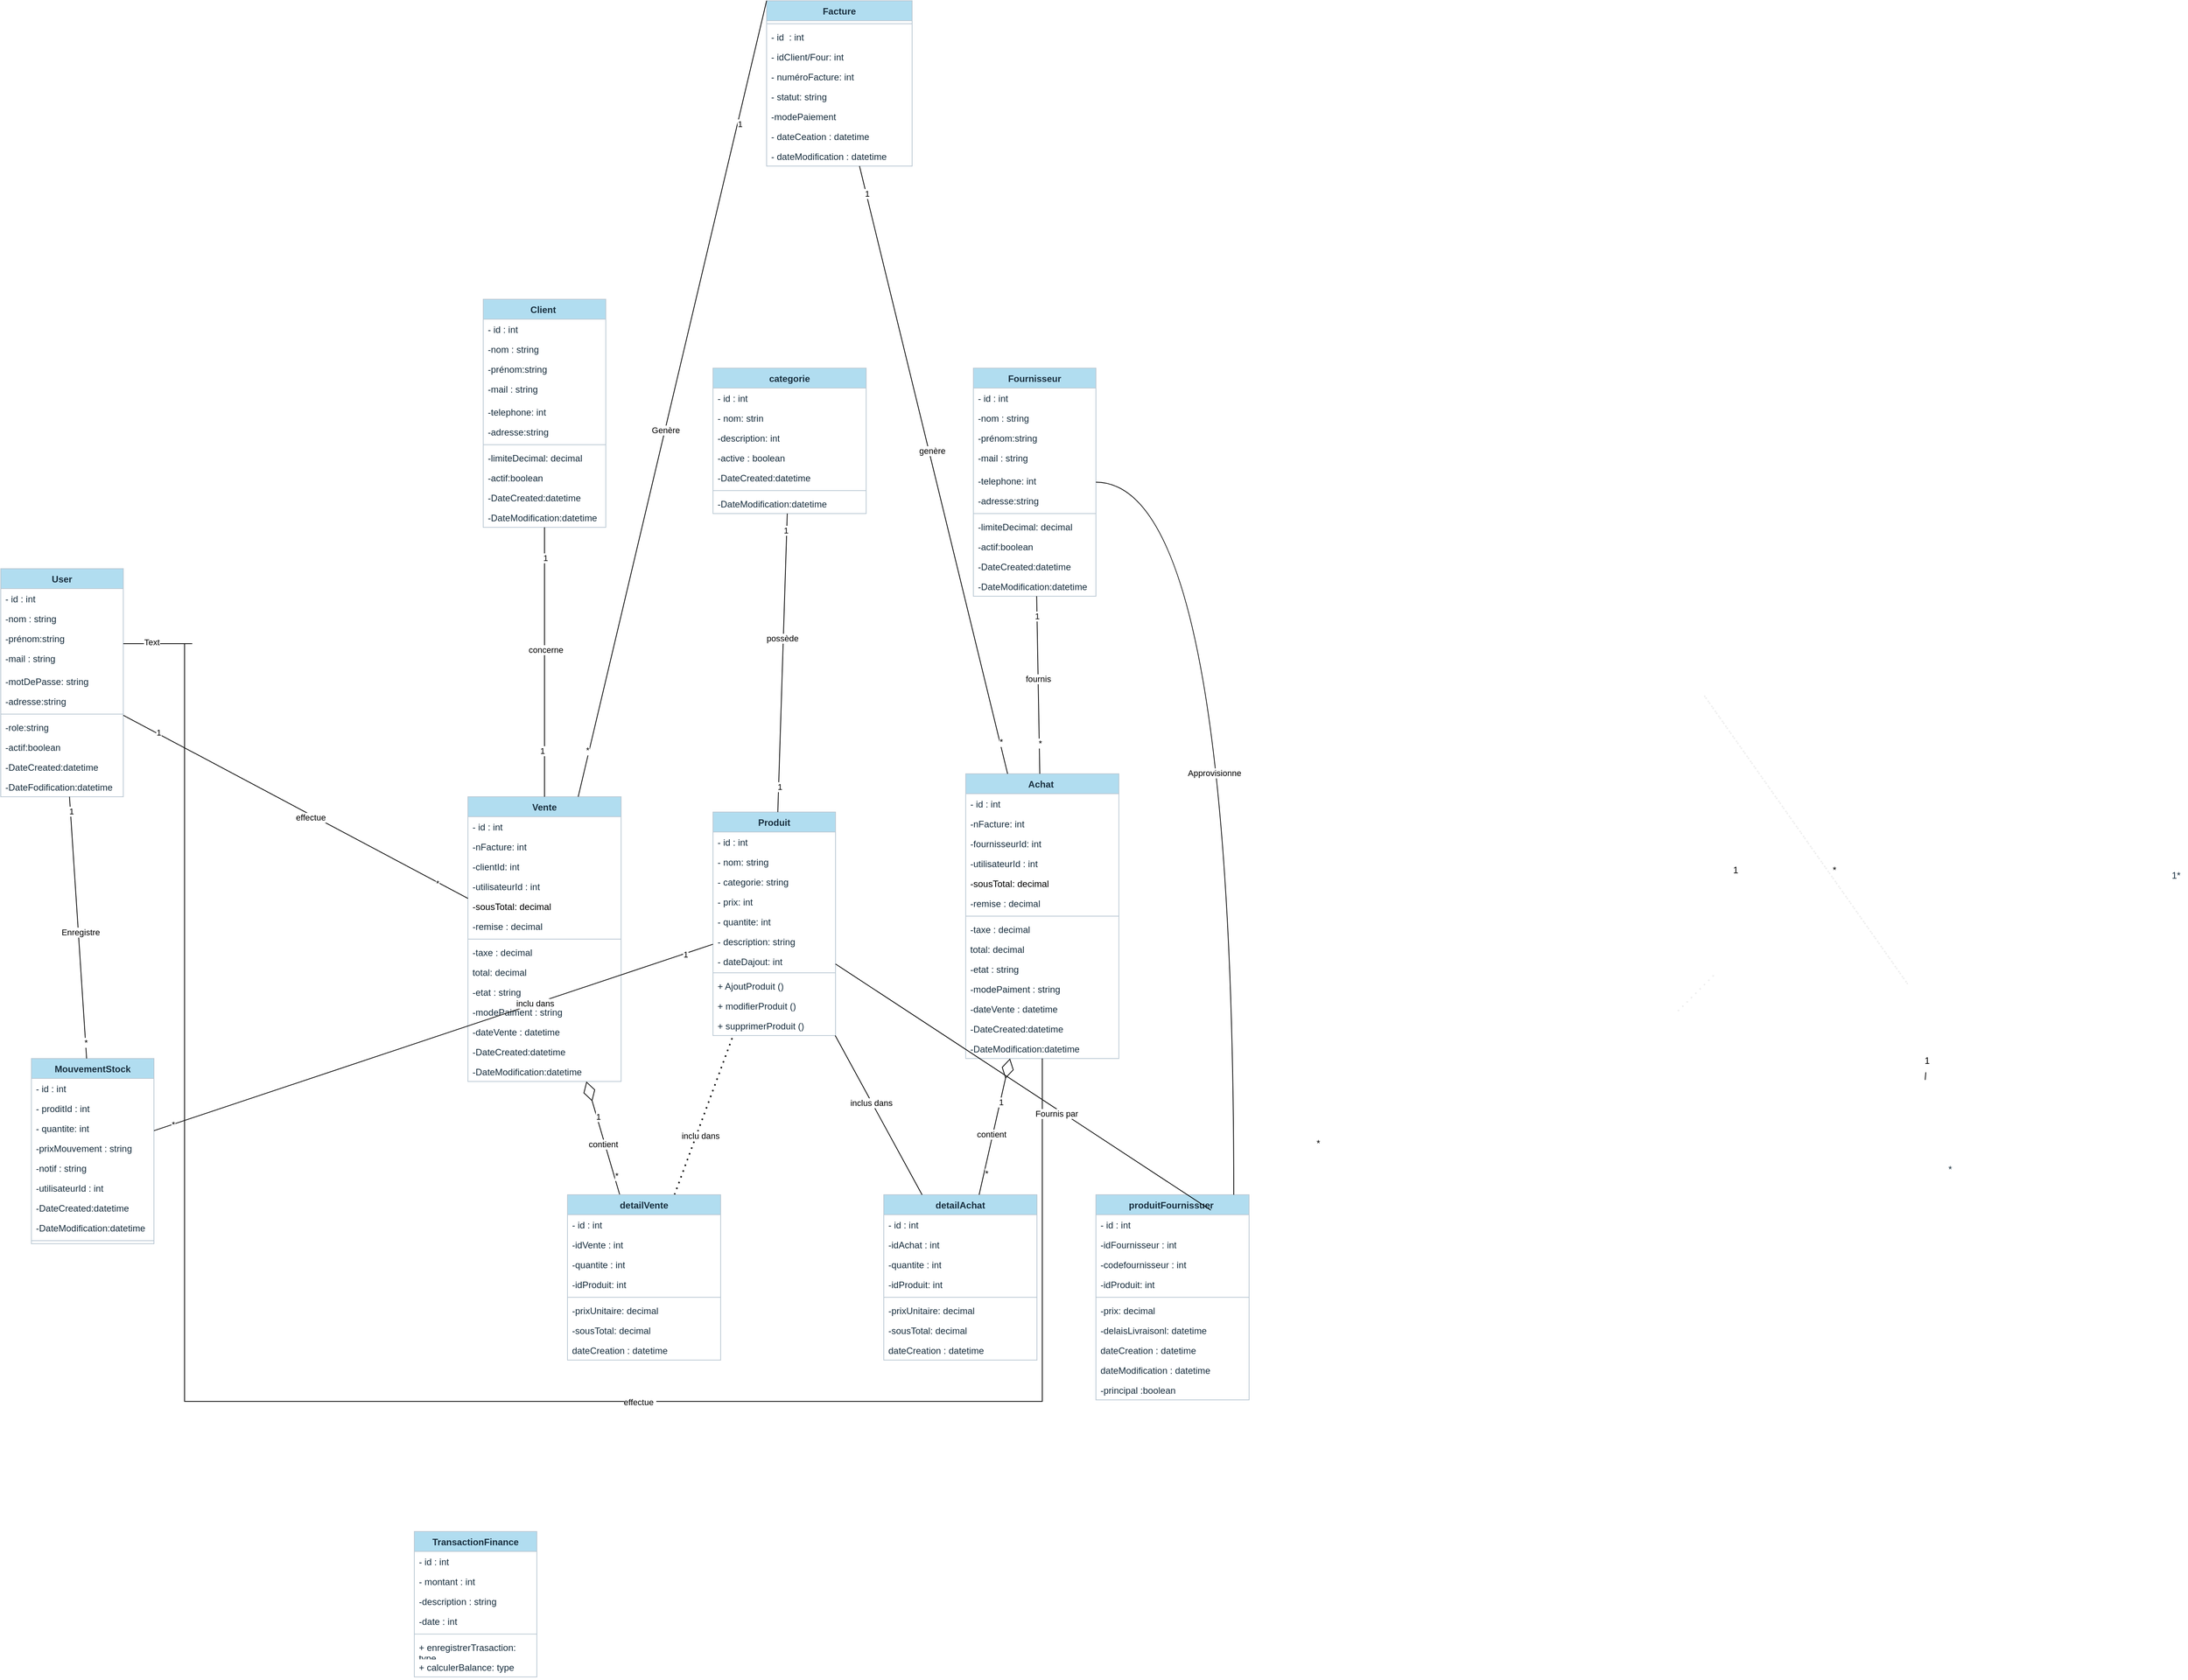 <mxfile version="27.0.9">
  <diagram name="Page-1" id="ztpDUDYoL5sJgYmvHeUs">
    <mxGraphModel dx="4065" dy="2141" grid="1" gridSize="10" guides="1" tooltips="1" connect="1" arrows="1" fold="1" page="1" pageScale="1" pageWidth="827" pageHeight="1169" math="0" shadow="0">
      <root>
        <mxCell id="0" />
        <mxCell id="1" parent="0" />
        <mxCell id="A3bRSgXWOP4u6khg9gSs-5" value="TransactionFinance" style="swimlane;fontStyle=1;align=center;verticalAlign=top;childLayout=stackLayout;horizontal=1;startSize=26;horizontalStack=0;resizeParent=1;resizeParentMax=0;resizeLast=0;collapsible=1;marginBottom=0;whiteSpace=wrap;html=1;labelBackgroundColor=none;fillColor=#B1DDF0;strokeColor=#BAC8D3;fontColor=#182E3E;" parent="1" vertex="1">
          <mxGeometry x="-1440" y="1010" width="160" height="190" as="geometry" />
        </mxCell>
        <mxCell id="A3bRSgXWOP4u6khg9gSs-6" value="- id : int&amp;nbsp;" style="text;strokeColor=none;fillColor=none;align=left;verticalAlign=top;spacingLeft=4;spacingRight=4;overflow=hidden;rotatable=0;points=[[0,0.5],[1,0.5]];portConstraint=eastwest;whiteSpace=wrap;html=1;labelBackgroundColor=none;fontColor=#182E3E;" parent="A3bRSgXWOP4u6khg9gSs-5" vertex="1">
          <mxGeometry y="26" width="160" height="26" as="geometry" />
        </mxCell>
        <mxCell id="A3bRSgXWOP4u6khg9gSs-45" value="- montant : int&amp;nbsp;" style="text;strokeColor=none;fillColor=none;align=left;verticalAlign=top;spacingLeft=4;spacingRight=4;overflow=hidden;rotatable=0;points=[[0,0.5],[1,0.5]];portConstraint=eastwest;whiteSpace=wrap;html=1;labelBackgroundColor=none;fontColor=#182E3E;" parent="A3bRSgXWOP4u6khg9gSs-5" vertex="1">
          <mxGeometry y="52" width="160" height="26" as="geometry" />
        </mxCell>
        <mxCell id="A3bRSgXWOP4u6khg9gSs-46" value="-description : string&amp;nbsp;" style="text;strokeColor=none;fillColor=none;align=left;verticalAlign=top;spacingLeft=4;spacingRight=4;overflow=hidden;rotatable=0;points=[[0,0.5],[1,0.5]];portConstraint=eastwest;whiteSpace=wrap;html=1;labelBackgroundColor=none;fontColor=#182E3E;" parent="A3bRSgXWOP4u6khg9gSs-5" vertex="1">
          <mxGeometry y="78" width="160" height="26" as="geometry" />
        </mxCell>
        <mxCell id="A3bRSgXWOP4u6khg9gSs-47" value="-date : int&amp;nbsp;" style="text;strokeColor=none;fillColor=none;align=left;verticalAlign=top;spacingLeft=4;spacingRight=4;overflow=hidden;rotatable=0;points=[[0,0.5],[1,0.5]];portConstraint=eastwest;whiteSpace=wrap;html=1;labelBackgroundColor=none;fontColor=#182E3E;" parent="A3bRSgXWOP4u6khg9gSs-5" vertex="1">
          <mxGeometry y="104" width="160" height="26" as="geometry" />
        </mxCell>
        <mxCell id="A3bRSgXWOP4u6khg9gSs-7" value="" style="line;strokeWidth=1;fillColor=none;align=left;verticalAlign=middle;spacingTop=-1;spacingLeft=3;spacingRight=3;rotatable=0;labelPosition=right;points=[];portConstraint=eastwest;strokeColor=#BAC8D3;labelBackgroundColor=none;fontColor=#182E3E;" parent="A3bRSgXWOP4u6khg9gSs-5" vertex="1">
          <mxGeometry y="130" width="160" height="8" as="geometry" />
        </mxCell>
        <mxCell id="A3bRSgXWOP4u6khg9gSs-8" value="+ enregistrerTrasaction: type" style="text;strokeColor=none;fillColor=none;align=left;verticalAlign=top;spacingLeft=4;spacingRight=4;overflow=hidden;rotatable=0;points=[[0,0.5],[1,0.5]];portConstraint=eastwest;whiteSpace=wrap;html=1;labelBackgroundColor=none;fontColor=#182E3E;" parent="A3bRSgXWOP4u6khg9gSs-5" vertex="1">
          <mxGeometry y="138" width="160" height="26" as="geometry" />
        </mxCell>
        <mxCell id="A3bRSgXWOP4u6khg9gSs-138" value="+ calculerBalance: type" style="text;strokeColor=none;fillColor=none;align=left;verticalAlign=top;spacingLeft=4;spacingRight=4;overflow=hidden;rotatable=0;points=[[0,0.5],[1,0.5]];portConstraint=eastwest;whiteSpace=wrap;html=1;labelBackgroundColor=none;fontColor=#182E3E;" parent="A3bRSgXWOP4u6khg9gSs-5" vertex="1">
          <mxGeometry y="164" width="160" height="26" as="geometry" />
        </mxCell>
        <mxCell id="A3bRSgXWOP4u6khg9gSs-67" value="Facture" style="swimlane;fontStyle=1;align=center;verticalAlign=top;childLayout=stackLayout;horizontal=1;startSize=26;horizontalStack=0;resizeParent=1;resizeParentMax=0;resizeLast=0;collapsible=1;marginBottom=0;whiteSpace=wrap;html=1;labelBackgroundColor=none;fillColor=#B1DDF0;strokeColor=#BAC8D3;fontColor=#182E3E;" parent="1" vertex="1">
          <mxGeometry x="-980" y="-990" width="190" height="216" as="geometry" />
        </mxCell>
        <mxCell id="A3bRSgXWOP4u6khg9gSs-68" value="" style="line;strokeWidth=1;fillColor=none;align=left;verticalAlign=middle;spacingTop=-1;spacingLeft=3;spacingRight=3;rotatable=0;labelPosition=right;points=[];portConstraint=eastwest;strokeColor=#BAC8D3;labelBackgroundColor=none;fontColor=#182E3E;" parent="A3bRSgXWOP4u6khg9gSs-67" vertex="1">
          <mxGeometry y="26" width="190" height="8" as="geometry" />
        </mxCell>
        <mxCell id="A3bRSgXWOP4u6khg9gSs-69" value="- id&amp;nbsp; : int" style="text;strokeColor=none;fillColor=none;align=left;verticalAlign=top;spacingLeft=4;spacingRight=4;overflow=hidden;rotatable=0;points=[[0,0.5],[1,0.5]];portConstraint=eastwest;whiteSpace=wrap;html=1;labelBackgroundColor=none;fontColor=#182E3E;" parent="A3bRSgXWOP4u6khg9gSs-67" vertex="1">
          <mxGeometry y="34" width="190" height="26" as="geometry" />
        </mxCell>
        <mxCell id="A3bRSgXWOP4u6khg9gSs-70" value="- idClient/Four: int&amp;nbsp;" style="text;strokeColor=none;fillColor=none;align=left;verticalAlign=top;spacingLeft=4;spacingRight=4;overflow=hidden;rotatable=0;points=[[0,0.5],[1,0.5]];portConstraint=eastwest;whiteSpace=wrap;html=1;labelBackgroundColor=none;fontColor=#182E3E;" parent="A3bRSgXWOP4u6khg9gSs-67" vertex="1">
          <mxGeometry y="60" width="190" height="26" as="geometry" />
        </mxCell>
        <mxCell id="A3bRSgXWOP4u6khg9gSs-71" value="- numéroFacture: int" style="text;strokeColor=none;fillColor=none;align=left;verticalAlign=top;spacingLeft=4;spacingRight=4;overflow=hidden;rotatable=0;points=[[0,0.5],[1,0.5]];portConstraint=eastwest;whiteSpace=wrap;html=1;labelBackgroundColor=none;fontColor=#182E3E;" parent="A3bRSgXWOP4u6khg9gSs-67" vertex="1">
          <mxGeometry y="86" width="190" height="26" as="geometry" />
        </mxCell>
        <mxCell id="A3bRSgXWOP4u6khg9gSs-73" value="- statut: string" style="text;strokeColor=none;fillColor=none;align=left;verticalAlign=top;spacingLeft=4;spacingRight=4;overflow=hidden;rotatable=0;points=[[0,0.5],[1,0.5]];portConstraint=eastwest;whiteSpace=wrap;html=1;labelBackgroundColor=none;fontColor=#182E3E;" parent="A3bRSgXWOP4u6khg9gSs-67" vertex="1">
          <mxGeometry y="112" width="190" height="26" as="geometry" />
        </mxCell>
        <mxCell id="A3bRSgXWOP4u6khg9gSs-75" value="-modePaiement&amp;nbsp;" style="text;strokeColor=none;fillColor=none;align=left;verticalAlign=top;spacingLeft=4;spacingRight=4;overflow=hidden;rotatable=0;points=[[0,0.5],[1,0.5]];portConstraint=eastwest;whiteSpace=wrap;html=1;labelBackgroundColor=none;fontColor=#182E3E;" parent="A3bRSgXWOP4u6khg9gSs-67" vertex="1">
          <mxGeometry y="138" width="190" height="26" as="geometry" />
        </mxCell>
        <mxCell id="A3bRSgXWOP4u6khg9gSs-72" value="- dateCeation : datetime" style="text;strokeColor=none;fillColor=none;align=left;verticalAlign=top;spacingLeft=4;spacingRight=4;overflow=hidden;rotatable=0;points=[[0,0.5],[1,0.5]];portConstraint=eastwest;whiteSpace=wrap;html=1;labelBackgroundColor=none;fontColor=#182E3E;" parent="A3bRSgXWOP4u6khg9gSs-67" vertex="1">
          <mxGeometry y="164" width="190" height="26" as="geometry" />
        </mxCell>
        <mxCell id="aLM3ISUx0kHHw4DivJvv-62" value="- dateModification : datetime" style="text;strokeColor=none;fillColor=none;align=left;verticalAlign=top;spacingLeft=4;spacingRight=4;overflow=hidden;rotatable=0;points=[[0,0.5],[1,0.5]];portConstraint=eastwest;whiteSpace=wrap;html=1;labelBackgroundColor=none;fontColor=#182E3E;" parent="A3bRSgXWOP4u6khg9gSs-67" vertex="1">
          <mxGeometry y="190" width="190" height="26" as="geometry" />
        </mxCell>
        <mxCell id="A3bRSgXWOP4u6khg9gSs-96" value="1*" style="text;html=1;align=center;verticalAlign=middle;resizable=0;points=[];autosize=1;strokeColor=none;fillColor=none;fontColor=#182E3E;" parent="1" vertex="1">
          <mxGeometry x="845" y="138" width="30" height="30" as="geometry" />
        </mxCell>
        <mxCell id="A3bRSgXWOP4u6khg9gSs-154" value="" style="endArrow=none;dashed=1;html=1;dashPattern=1 3;strokeWidth=2;rounded=0;strokeColor=#EEEEEE;fontColor=#FFFFFF;" parent="1" edge="1">
          <mxGeometry width="50" height="50" relative="1" as="geometry">
            <mxPoint x="210" y="330" as="sourcePoint" />
            <mxPoint x="260" y="280" as="targetPoint" />
          </mxGeometry>
        </mxCell>
        <mxCell id="A3bRSgXWOP4u6khg9gSs-157" value="" style="endArrow=none;dashed=1;html=1;dashPattern=1 3;strokeWidth=2;rounded=0;strokeColor=#EEEEEE;fontColor=#FFFFFF;" parent="1" edge="1">
          <mxGeometry width="50" height="50" relative="1" as="geometry">
            <mxPoint x="510" y="294.776" as="sourcePoint" />
            <mxPoint x="244.445" y="-82" as="targetPoint" />
          </mxGeometry>
        </mxCell>
        <mxCell id="A3bRSgXWOP4u6khg9gSs-158" value="" style="endArrow=none;dashed=1;html=1;dashPattern=1 3;strokeWidth=2;rounded=0;strokeColor=#EEEEEE;fontColor=#FFFFFF;" parent="1" edge="1">
          <mxGeometry width="50" height="50" relative="1" as="geometry">
            <mxPoint x="244.445" y="-82" as="sourcePoint" />
            <mxPoint x="510" y="294.776" as="targetPoint" />
          </mxGeometry>
        </mxCell>
        <mxCell id="A3bRSgXWOP4u6khg9gSs-163" value="*" style="text;html=1;align=center;verticalAlign=middle;resizable=0;points=[];autosize=1;strokeColor=none;fillColor=none;fontColor=#182E3E;" parent="1" vertex="1">
          <mxGeometry x="550" y="522" width="30" height="30" as="geometry" />
        </mxCell>
        <mxCell id="13GEtDNu-FrpOsXIWH2z-1" value="User" style="swimlane;fontStyle=1;align=center;verticalAlign=top;childLayout=stackLayout;horizontal=1;startSize=26;horizontalStack=0;resizeParent=1;resizeParentMax=0;resizeLast=0;collapsible=1;marginBottom=0;whiteSpace=wrap;html=1;labelBackgroundColor=none;fillColor=#B1DDF0;strokeColor=#BAC8D3;fontColor=#182E3E;" parent="1" vertex="1">
          <mxGeometry x="-1980" y="-248" width="160" height="298" as="geometry" />
        </mxCell>
        <mxCell id="13GEtDNu-FrpOsXIWH2z-2" value="- id : int&amp;nbsp;" style="text;strokeColor=none;fillColor=none;align=left;verticalAlign=top;spacingLeft=4;spacingRight=4;overflow=hidden;rotatable=0;points=[[0,0.5],[1,0.5]];portConstraint=eastwest;whiteSpace=wrap;html=1;labelBackgroundColor=none;fontColor=#182E3E;" parent="13GEtDNu-FrpOsXIWH2z-1" vertex="1">
          <mxGeometry y="26" width="160" height="26" as="geometry" />
        </mxCell>
        <mxCell id="13GEtDNu-FrpOsXIWH2z-3" value="-nom : string&amp;nbsp;" style="text;strokeColor=none;fillColor=none;align=left;verticalAlign=top;spacingLeft=4;spacingRight=4;overflow=hidden;rotatable=0;points=[[0,0.5],[1,0.5]];portConstraint=eastwest;whiteSpace=wrap;html=1;labelBackgroundColor=none;fontColor=#182E3E;" parent="13GEtDNu-FrpOsXIWH2z-1" vertex="1">
          <mxGeometry y="52" width="160" height="26" as="geometry" />
        </mxCell>
        <mxCell id="MkWKZuoyH6R593g4IMNY-1" value="-prénom:string&amp;nbsp;" style="text;strokeColor=none;fillColor=none;align=left;verticalAlign=top;spacingLeft=4;spacingRight=4;overflow=hidden;rotatable=0;points=[[0,0.5],[1,0.5]];portConstraint=eastwest;whiteSpace=wrap;html=1;labelBackgroundColor=none;fontColor=#182E3E;" parent="13GEtDNu-FrpOsXIWH2z-1" vertex="1">
          <mxGeometry y="78" width="160" height="26" as="geometry" />
        </mxCell>
        <mxCell id="13GEtDNu-FrpOsXIWH2z-4" value="-mail : string" style="text;strokeColor=none;fillColor=none;align=left;verticalAlign=top;spacingLeft=4;spacingRight=4;overflow=hidden;rotatable=0;points=[[0,0.5],[1,0.5]];portConstraint=eastwest;whiteSpace=wrap;html=1;labelBackgroundColor=none;fontColor=#182E3E;" parent="13GEtDNu-FrpOsXIWH2z-1" vertex="1">
          <mxGeometry y="104" width="160" height="30" as="geometry" />
        </mxCell>
        <mxCell id="13GEtDNu-FrpOsXIWH2z-5" value="-motDePasse: string" style="text;strokeColor=none;fillColor=none;align=left;verticalAlign=top;spacingLeft=4;spacingRight=4;overflow=hidden;rotatable=0;points=[[0,0.5],[1,0.5]];portConstraint=eastwest;whiteSpace=wrap;html=1;labelBackgroundColor=none;fontColor=#182E3E;" parent="13GEtDNu-FrpOsXIWH2z-1" vertex="1">
          <mxGeometry y="134" width="160" height="26" as="geometry" />
        </mxCell>
        <mxCell id="13GEtDNu-FrpOsXIWH2z-6" value="-adresse:string&amp;nbsp;" style="text;strokeColor=none;fillColor=none;align=left;verticalAlign=top;spacingLeft=4;spacingRight=4;overflow=hidden;rotatable=0;points=[[0,0.5],[1,0.5]];portConstraint=eastwest;whiteSpace=wrap;html=1;labelBackgroundColor=none;fontColor=#182E3E;" parent="13GEtDNu-FrpOsXIWH2z-1" vertex="1">
          <mxGeometry y="160" width="160" height="26" as="geometry" />
        </mxCell>
        <mxCell id="13GEtDNu-FrpOsXIWH2z-7" value="" style="line;strokeWidth=1;fillColor=none;align=left;verticalAlign=middle;spacingTop=-1;spacingLeft=3;spacingRight=3;rotatable=0;labelPosition=right;points=[];portConstraint=eastwest;strokeColor=#BAC8D3;labelBackgroundColor=none;fontColor=#182E3E;" parent="13GEtDNu-FrpOsXIWH2z-1" vertex="1">
          <mxGeometry y="186" width="160" height="8" as="geometry" />
        </mxCell>
        <mxCell id="MkWKZuoyH6R593g4IMNY-2" value="-role:string&amp;nbsp;" style="text;strokeColor=none;fillColor=none;align=left;verticalAlign=top;spacingLeft=4;spacingRight=4;overflow=hidden;rotatable=0;points=[[0,0.5],[1,0.5]];portConstraint=eastwest;whiteSpace=wrap;html=1;labelBackgroundColor=none;fontColor=#182E3E;" parent="13GEtDNu-FrpOsXIWH2z-1" vertex="1">
          <mxGeometry y="194" width="160" height="26" as="geometry" />
        </mxCell>
        <mxCell id="MkWKZuoyH6R593g4IMNY-3" value="-actif:boolean" style="text;strokeColor=none;fillColor=none;align=left;verticalAlign=top;spacingLeft=4;spacingRight=4;overflow=hidden;rotatable=0;points=[[0,0.5],[1,0.5]];portConstraint=eastwest;whiteSpace=wrap;html=1;labelBackgroundColor=none;fontColor=#182E3E;" parent="13GEtDNu-FrpOsXIWH2z-1" vertex="1">
          <mxGeometry y="220" width="160" height="26" as="geometry" />
        </mxCell>
        <mxCell id="MkWKZuoyH6R593g4IMNY-4" value="-DateCreated:datetime&amp;nbsp;" style="text;strokeColor=none;fillColor=none;align=left;verticalAlign=top;spacingLeft=4;spacingRight=4;overflow=hidden;rotatable=0;points=[[0,0.5],[1,0.5]];portConstraint=eastwest;whiteSpace=wrap;html=1;labelBackgroundColor=none;fontColor=#182E3E;" parent="13GEtDNu-FrpOsXIWH2z-1" vertex="1">
          <mxGeometry y="246" width="160" height="26" as="geometry" />
        </mxCell>
        <mxCell id="MkWKZuoyH6R593g4IMNY-5" value="-DateFodification:datetime&amp;nbsp;" style="text;strokeColor=none;fillColor=none;align=left;verticalAlign=top;spacingLeft=4;spacingRight=4;overflow=hidden;rotatable=0;points=[[0,0.5],[1,0.5]];portConstraint=eastwest;whiteSpace=wrap;html=1;labelBackgroundColor=none;fontColor=#182E3E;" parent="13GEtDNu-FrpOsXIWH2z-1" vertex="1">
          <mxGeometry y="272" width="160" height="26" as="geometry" />
        </mxCell>
        <mxCell id="13GEtDNu-FrpOsXIWH2z-26" value="MouvementStock" style="swimlane;fontStyle=1;align=center;verticalAlign=top;childLayout=stackLayout;horizontal=1;startSize=26;horizontalStack=0;resizeParent=1;resizeParentMax=0;resizeLast=0;collapsible=1;marginBottom=0;whiteSpace=wrap;html=1;labelBackgroundColor=none;fillColor=#B1DDF0;strokeColor=#BAC8D3;fontColor=#182E3E;" parent="1" vertex="1">
          <mxGeometry x="-1940" y="392" width="160" height="242" as="geometry" />
        </mxCell>
        <mxCell id="13GEtDNu-FrpOsXIWH2z-27" value="- id : int&amp;nbsp;" style="text;strokeColor=none;fillColor=none;align=left;verticalAlign=top;spacingLeft=4;spacingRight=4;overflow=hidden;rotatable=0;points=[[0,0.5],[1,0.5]];portConstraint=eastwest;whiteSpace=wrap;html=1;labelBackgroundColor=none;fontColor=#182E3E;" parent="13GEtDNu-FrpOsXIWH2z-26" vertex="1">
          <mxGeometry y="26" width="160" height="26" as="geometry" />
        </mxCell>
        <mxCell id="13GEtDNu-FrpOsXIWH2z-28" value="- proditId : int&amp;nbsp;" style="text;strokeColor=none;fillColor=none;align=left;verticalAlign=top;spacingLeft=4;spacingRight=4;overflow=hidden;rotatable=0;points=[[0,0.5],[1,0.5]];portConstraint=eastwest;whiteSpace=wrap;html=1;labelBackgroundColor=none;fontColor=#182E3E;" parent="13GEtDNu-FrpOsXIWH2z-26" vertex="1">
          <mxGeometry y="52" width="160" height="26" as="geometry" />
        </mxCell>
        <mxCell id="13GEtDNu-FrpOsXIWH2z-29" value="- quantite: int&amp;nbsp;&lt;div&gt;&lt;br&gt;&lt;/div&gt;" style="text;strokeColor=none;fillColor=none;align=left;verticalAlign=top;spacingLeft=4;spacingRight=4;overflow=hidden;rotatable=0;points=[[0,0.5],[1,0.5]];portConstraint=eastwest;whiteSpace=wrap;html=1;labelBackgroundColor=none;fontColor=#182E3E;" parent="13GEtDNu-FrpOsXIWH2z-26" vertex="1">
          <mxGeometry y="78" width="160" height="26" as="geometry" />
        </mxCell>
        <mxCell id="13GEtDNu-FrpOsXIWH2z-30" value="-prixMouvement : string&amp;nbsp;" style="text;strokeColor=none;fillColor=none;align=left;verticalAlign=top;spacingLeft=4;spacingRight=4;overflow=hidden;rotatable=0;points=[[0,0.5],[1,0.5]];portConstraint=eastwest;whiteSpace=wrap;html=1;labelBackgroundColor=none;fontColor=#182E3E;" parent="13GEtDNu-FrpOsXIWH2z-26" vertex="1">
          <mxGeometry y="104" width="160" height="26" as="geometry" />
        </mxCell>
        <mxCell id="13GEtDNu-FrpOsXIWH2z-34" value="-notif : string&amp;nbsp;" style="text;strokeColor=none;fillColor=none;align=left;verticalAlign=top;spacingLeft=4;spacingRight=4;overflow=hidden;rotatable=0;points=[[0,0.5],[1,0.5]];portConstraint=eastwest;whiteSpace=wrap;html=1;labelBackgroundColor=none;fontColor=#182E3E;" parent="13GEtDNu-FrpOsXIWH2z-26" vertex="1">
          <mxGeometry y="130" width="160" height="26" as="geometry" />
        </mxCell>
        <mxCell id="MkWKZuoyH6R593g4IMNY-117" value="-utilisateurId : int&amp;nbsp;" style="text;strokeColor=none;fillColor=none;align=left;verticalAlign=top;spacingLeft=4;spacingRight=4;overflow=hidden;rotatable=0;points=[[0,0.5],[1,0.5]];portConstraint=eastwest;whiteSpace=wrap;html=1;labelBackgroundColor=none;fontColor=#182E3E;" parent="13GEtDNu-FrpOsXIWH2z-26" vertex="1">
          <mxGeometry y="156" width="160" height="26" as="geometry" />
        </mxCell>
        <mxCell id="MkWKZuoyH6R593g4IMNY-118" value="-DateCreated:datetime&amp;nbsp;" style="text;strokeColor=none;fillColor=none;align=left;verticalAlign=top;spacingLeft=4;spacingRight=4;overflow=hidden;rotatable=0;points=[[0,0.5],[1,0.5]];portConstraint=eastwest;whiteSpace=wrap;html=1;labelBackgroundColor=none;fontColor=#182E3E;" parent="13GEtDNu-FrpOsXIWH2z-26" vertex="1">
          <mxGeometry y="182" width="160" height="26" as="geometry" />
        </mxCell>
        <mxCell id="MkWKZuoyH6R593g4IMNY-119" value="-DateModification:datetime&amp;nbsp;" style="text;strokeColor=none;fillColor=none;align=left;verticalAlign=top;spacingLeft=4;spacingRight=4;overflow=hidden;rotatable=0;points=[[0,0.5],[1,0.5]];portConstraint=eastwest;whiteSpace=wrap;html=1;labelBackgroundColor=none;fontColor=#182E3E;" parent="13GEtDNu-FrpOsXIWH2z-26" vertex="1">
          <mxGeometry y="208" width="160" height="26" as="geometry" />
        </mxCell>
        <mxCell id="13GEtDNu-FrpOsXIWH2z-31" value="" style="line;strokeWidth=1;fillColor=none;align=left;verticalAlign=middle;spacingTop=-1;spacingLeft=3;spacingRight=3;rotatable=0;labelPosition=right;points=[];portConstraint=eastwest;strokeColor=#BAC8D3;labelBackgroundColor=none;fontColor=#182E3E;" parent="13GEtDNu-FrpOsXIWH2z-26" vertex="1">
          <mxGeometry y="234" width="160" height="8" as="geometry" />
        </mxCell>
        <mxCell id="13GEtDNu-FrpOsXIWH2z-47" value="*" style="text;html=1;align=center;verticalAlign=middle;resizable=0;points=[];autosize=1;strokeColor=none;fillColor=none;" parent="1" vertex="1">
          <mxGeometry x="-275" y="488" width="30" height="30" as="geometry" />
        </mxCell>
        <mxCell id="13GEtDNu-FrpOsXIWH2z-76" value="*" style="text;html=1;align=center;verticalAlign=middle;resizable=0;points=[];autosize=1;strokeColor=none;fillColor=none;" parent="1" vertex="1">
          <mxGeometry x="399" y="131" width="30" height="30" as="geometry" />
        </mxCell>
        <mxCell id="13GEtDNu-FrpOsXIWH2z-77" value="1" style="text;html=1;align=center;verticalAlign=middle;resizable=0;points=[];autosize=1;strokeColor=none;fillColor=none;" parent="1" vertex="1">
          <mxGeometry x="270" y="131" width="30" height="30" as="geometry" />
        </mxCell>
        <mxCell id="13GEtDNu-FrpOsXIWH2z-88" value="" style="endArrow=none;html=1;rounded=0;" parent="1" target="13GEtDNu-FrpOsXIWH2z-41" edge="1">
          <mxGeometry width="50" height="50" relative="1" as="geometry">
            <mxPoint x="532.807" y="420" as="sourcePoint" />
            <mxPoint x="528" y="226" as="targetPoint" />
          </mxGeometry>
        </mxCell>
        <mxCell id="13GEtDNu-FrpOsXIWH2z-41" value="1" style="text;html=1;align=center;verticalAlign=middle;resizable=0;points=[];autosize=1;strokeColor=none;fillColor=none;" parent="1" vertex="1">
          <mxGeometry x="520" y="380" width="30" height="30" as="geometry" />
        </mxCell>
        <mxCell id="MkWKZuoyH6R593g4IMNY-6" value="Client&amp;nbsp;" style="swimlane;fontStyle=1;align=center;verticalAlign=top;childLayout=stackLayout;horizontal=1;startSize=26;horizontalStack=0;resizeParent=1;resizeParentMax=0;resizeLast=0;collapsible=1;marginBottom=0;whiteSpace=wrap;html=1;labelBackgroundColor=none;fillColor=#B1DDF0;strokeColor=#BAC8D3;fontColor=#182E3E;" parent="1" vertex="1">
          <mxGeometry x="-1350" y="-600" width="160" height="298" as="geometry" />
        </mxCell>
        <mxCell id="MkWKZuoyH6R593g4IMNY-7" value="- id : int&amp;nbsp;" style="text;strokeColor=none;fillColor=none;align=left;verticalAlign=top;spacingLeft=4;spacingRight=4;overflow=hidden;rotatable=0;points=[[0,0.5],[1,0.5]];portConstraint=eastwest;whiteSpace=wrap;html=1;labelBackgroundColor=none;fontColor=#182E3E;" parent="MkWKZuoyH6R593g4IMNY-6" vertex="1">
          <mxGeometry y="26" width="160" height="26" as="geometry" />
        </mxCell>
        <mxCell id="MkWKZuoyH6R593g4IMNY-8" value="-nom : string&amp;nbsp;" style="text;strokeColor=none;fillColor=none;align=left;verticalAlign=top;spacingLeft=4;spacingRight=4;overflow=hidden;rotatable=0;points=[[0,0.5],[1,0.5]];portConstraint=eastwest;whiteSpace=wrap;html=1;labelBackgroundColor=none;fontColor=#182E3E;" parent="MkWKZuoyH6R593g4IMNY-6" vertex="1">
          <mxGeometry y="52" width="160" height="26" as="geometry" />
        </mxCell>
        <mxCell id="MkWKZuoyH6R593g4IMNY-9" value="-prénom:string&amp;nbsp;" style="text;strokeColor=none;fillColor=none;align=left;verticalAlign=top;spacingLeft=4;spacingRight=4;overflow=hidden;rotatable=0;points=[[0,0.5],[1,0.5]];portConstraint=eastwest;whiteSpace=wrap;html=1;labelBackgroundColor=none;fontColor=#182E3E;" parent="MkWKZuoyH6R593g4IMNY-6" vertex="1">
          <mxGeometry y="78" width="160" height="26" as="geometry" />
        </mxCell>
        <mxCell id="MkWKZuoyH6R593g4IMNY-10" value="-mail : string" style="text;strokeColor=none;fillColor=none;align=left;verticalAlign=top;spacingLeft=4;spacingRight=4;overflow=hidden;rotatable=0;points=[[0,0.5],[1,0.5]];portConstraint=eastwest;whiteSpace=wrap;html=1;labelBackgroundColor=none;fontColor=#182E3E;" parent="MkWKZuoyH6R593g4IMNY-6" vertex="1">
          <mxGeometry y="104" width="160" height="30" as="geometry" />
        </mxCell>
        <mxCell id="MkWKZuoyH6R593g4IMNY-11" value="-telephone: int" style="text;strokeColor=none;fillColor=none;align=left;verticalAlign=top;spacingLeft=4;spacingRight=4;overflow=hidden;rotatable=0;points=[[0,0.5],[1,0.5]];portConstraint=eastwest;whiteSpace=wrap;html=1;labelBackgroundColor=none;fontColor=#182E3E;" parent="MkWKZuoyH6R593g4IMNY-6" vertex="1">
          <mxGeometry y="134" width="160" height="26" as="geometry" />
        </mxCell>
        <mxCell id="MkWKZuoyH6R593g4IMNY-12" value="-adresse:string&amp;nbsp;" style="text;strokeColor=none;fillColor=none;align=left;verticalAlign=top;spacingLeft=4;spacingRight=4;overflow=hidden;rotatable=0;points=[[0,0.5],[1,0.5]];portConstraint=eastwest;whiteSpace=wrap;html=1;labelBackgroundColor=none;fontColor=#182E3E;" parent="MkWKZuoyH6R593g4IMNY-6" vertex="1">
          <mxGeometry y="160" width="160" height="26" as="geometry" />
        </mxCell>
        <mxCell id="MkWKZuoyH6R593g4IMNY-13" value="" style="line;strokeWidth=1;fillColor=none;align=left;verticalAlign=middle;spacingTop=-1;spacingLeft=3;spacingRight=3;rotatable=0;labelPosition=right;points=[];portConstraint=eastwest;strokeColor=#BAC8D3;labelBackgroundColor=none;fontColor=#182E3E;" parent="MkWKZuoyH6R593g4IMNY-6" vertex="1">
          <mxGeometry y="186" width="160" height="8" as="geometry" />
        </mxCell>
        <mxCell id="MkWKZuoyH6R593g4IMNY-14" value="-limiteDecimal: decimal" style="text;strokeColor=none;fillColor=none;align=left;verticalAlign=top;spacingLeft=4;spacingRight=4;overflow=hidden;rotatable=0;points=[[0,0.5],[1,0.5]];portConstraint=eastwest;whiteSpace=wrap;html=1;labelBackgroundColor=none;fontColor=#182E3E;" parent="MkWKZuoyH6R593g4IMNY-6" vertex="1">
          <mxGeometry y="194" width="160" height="26" as="geometry" />
        </mxCell>
        <mxCell id="MkWKZuoyH6R593g4IMNY-15" value="-actif:boolean" style="text;strokeColor=none;fillColor=none;align=left;verticalAlign=top;spacingLeft=4;spacingRight=4;overflow=hidden;rotatable=0;points=[[0,0.5],[1,0.5]];portConstraint=eastwest;whiteSpace=wrap;html=1;labelBackgroundColor=none;fontColor=#182E3E;" parent="MkWKZuoyH6R593g4IMNY-6" vertex="1">
          <mxGeometry y="220" width="160" height="26" as="geometry" />
        </mxCell>
        <mxCell id="MkWKZuoyH6R593g4IMNY-16" value="-DateCreated:datetime&amp;nbsp;" style="text;strokeColor=none;fillColor=none;align=left;verticalAlign=top;spacingLeft=4;spacingRight=4;overflow=hidden;rotatable=0;points=[[0,0.5],[1,0.5]];portConstraint=eastwest;whiteSpace=wrap;html=1;labelBackgroundColor=none;fontColor=#182E3E;" parent="MkWKZuoyH6R593g4IMNY-6" vertex="1">
          <mxGeometry y="246" width="160" height="26" as="geometry" />
        </mxCell>
        <mxCell id="MkWKZuoyH6R593g4IMNY-17" value="-DateModification:datetime&amp;nbsp;" style="text;strokeColor=none;fillColor=none;align=left;verticalAlign=top;spacingLeft=4;spacingRight=4;overflow=hidden;rotatable=0;points=[[0,0.5],[1,0.5]];portConstraint=eastwest;whiteSpace=wrap;html=1;labelBackgroundColor=none;fontColor=#182E3E;" parent="MkWKZuoyH6R593g4IMNY-6" vertex="1">
          <mxGeometry y="272" width="160" height="26" as="geometry" />
        </mxCell>
        <mxCell id="MkWKZuoyH6R593g4IMNY-26" value="Vente" style="swimlane;fontStyle=1;align=center;verticalAlign=top;childLayout=stackLayout;horizontal=1;startSize=26;horizontalStack=0;resizeParent=1;resizeParentMax=0;resizeLast=0;collapsible=1;marginBottom=0;whiteSpace=wrap;html=1;labelBackgroundColor=none;fillColor=#B1DDF0;strokeColor=#BAC8D3;fontColor=#182E3E;" parent="1" vertex="1">
          <mxGeometry x="-1370" y="50" width="200" height="372" as="geometry" />
        </mxCell>
        <mxCell id="MkWKZuoyH6R593g4IMNY-27" value="- id : int&amp;nbsp;" style="text;strokeColor=none;fillColor=none;align=left;verticalAlign=top;spacingLeft=4;spacingRight=4;overflow=hidden;rotatable=0;points=[[0,0.5],[1,0.5]];portConstraint=eastwest;whiteSpace=wrap;html=1;labelBackgroundColor=none;fontColor=#182E3E;" parent="MkWKZuoyH6R593g4IMNY-26" vertex="1">
          <mxGeometry y="26" width="200" height="26" as="geometry" />
        </mxCell>
        <mxCell id="MkWKZuoyH6R593g4IMNY-28" value="-nFacture: int" style="text;strokeColor=none;fillColor=none;align=left;verticalAlign=top;spacingLeft=4;spacingRight=4;overflow=hidden;rotatable=0;points=[[0,0.5],[1,0.5]];portConstraint=eastwest;whiteSpace=wrap;html=1;labelBackgroundColor=none;fontColor=#182E3E;" parent="MkWKZuoyH6R593g4IMNY-26" vertex="1">
          <mxGeometry y="52" width="200" height="26" as="geometry" />
        </mxCell>
        <mxCell id="MkWKZuoyH6R593g4IMNY-29" value="-clientId: int" style="text;strokeColor=none;fillColor=none;align=left;verticalAlign=top;spacingLeft=4;spacingRight=4;overflow=hidden;rotatable=0;points=[[0,0.5],[1,0.5]];portConstraint=eastwest;whiteSpace=wrap;html=1;labelBackgroundColor=none;fontColor=#182E3E;" parent="MkWKZuoyH6R593g4IMNY-26" vertex="1">
          <mxGeometry y="78" width="200" height="26" as="geometry" />
        </mxCell>
        <mxCell id="MkWKZuoyH6R593g4IMNY-30" value="-utilisateurId : int&amp;nbsp;" style="text;strokeColor=none;fillColor=none;align=left;verticalAlign=top;spacingLeft=4;spacingRight=4;overflow=hidden;rotatable=0;points=[[0,0.5],[1,0.5]];portConstraint=eastwest;whiteSpace=wrap;html=1;labelBackgroundColor=none;fontColor=#182E3E;" parent="MkWKZuoyH6R593g4IMNY-26" vertex="1">
          <mxGeometry y="104" width="200" height="26" as="geometry" />
        </mxCell>
        <mxCell id="MkWKZuoyH6R593g4IMNY-31" value="&lt;span style=&quot;color: rgb(0, 0, 0);&quot;&gt;-sousTotal: decimal&lt;/span&gt;" style="text;strokeColor=none;fillColor=none;align=left;verticalAlign=top;spacingLeft=4;spacingRight=4;overflow=hidden;rotatable=0;points=[[0,0.5],[1,0.5]];portConstraint=eastwest;whiteSpace=wrap;html=1;labelBackgroundColor=none;fontColor=#182E3E;" parent="MkWKZuoyH6R593g4IMNY-26" vertex="1">
          <mxGeometry y="130" width="200" height="26" as="geometry" />
        </mxCell>
        <mxCell id="MkWKZuoyH6R593g4IMNY-32" value="-remise : decimal" style="text;strokeColor=none;fillColor=none;align=left;verticalAlign=top;spacingLeft=4;spacingRight=4;overflow=hidden;rotatable=0;points=[[0,0.5],[1,0.5]];portConstraint=eastwest;whiteSpace=wrap;html=1;labelBackgroundColor=none;fontColor=#182E3E;" parent="MkWKZuoyH6R593g4IMNY-26" vertex="1">
          <mxGeometry y="156" width="200" height="26" as="geometry" />
        </mxCell>
        <mxCell id="MkWKZuoyH6R593g4IMNY-33" value="" style="line;strokeWidth=1;fillColor=none;align=left;verticalAlign=middle;spacingTop=-1;spacingLeft=3;spacingRight=3;rotatable=0;labelPosition=right;points=[];portConstraint=eastwest;strokeColor=#BAC8D3;labelBackgroundColor=none;fontColor=#182E3E;" parent="MkWKZuoyH6R593g4IMNY-26" vertex="1">
          <mxGeometry y="182" width="200" height="8" as="geometry" />
        </mxCell>
        <mxCell id="MkWKZuoyH6R593g4IMNY-34" value="-taxe : decimal" style="text;strokeColor=none;fillColor=none;align=left;verticalAlign=top;spacingLeft=4;spacingRight=4;overflow=hidden;rotatable=0;points=[[0,0.5],[1,0.5]];portConstraint=eastwest;whiteSpace=wrap;html=1;labelBackgroundColor=none;fontColor=#182E3E;" parent="MkWKZuoyH6R593g4IMNY-26" vertex="1">
          <mxGeometry y="190" width="200" height="26" as="geometry" />
        </mxCell>
        <mxCell id="MkWKZuoyH6R593g4IMNY-35" value="total: decimal&amp;nbsp;" style="text;strokeColor=none;fillColor=none;align=left;verticalAlign=top;spacingLeft=4;spacingRight=4;overflow=hidden;rotatable=0;points=[[0,0.5],[1,0.5]];portConstraint=eastwest;whiteSpace=wrap;html=1;labelBackgroundColor=none;fontColor=#182E3E;" parent="MkWKZuoyH6R593g4IMNY-26" vertex="1">
          <mxGeometry y="216" width="200" height="26" as="geometry" />
        </mxCell>
        <mxCell id="MkWKZuoyH6R593g4IMNY-36" value="-etat : string" style="text;strokeColor=none;fillColor=none;align=left;verticalAlign=top;spacingLeft=4;spacingRight=4;overflow=hidden;rotatable=0;points=[[0,0.5],[1,0.5]];portConstraint=eastwest;whiteSpace=wrap;html=1;labelBackgroundColor=none;fontColor=#182E3E;" parent="MkWKZuoyH6R593g4IMNY-26" vertex="1">
          <mxGeometry y="242" width="200" height="26" as="geometry" />
        </mxCell>
        <mxCell id="MkWKZuoyH6R593g4IMNY-37" value="-modePaiment : string&amp;nbsp;" style="text;strokeColor=none;fillColor=none;align=left;verticalAlign=top;spacingLeft=4;spacingRight=4;overflow=hidden;rotatable=0;points=[[0,0.5],[1,0.5]];portConstraint=eastwest;whiteSpace=wrap;html=1;labelBackgroundColor=none;fontColor=#182E3E;" parent="MkWKZuoyH6R593g4IMNY-26" vertex="1">
          <mxGeometry y="268" width="200" height="26" as="geometry" />
        </mxCell>
        <mxCell id="MkWKZuoyH6R593g4IMNY-38" value="-dateVente : datetime" style="text;strokeColor=none;fillColor=none;align=left;verticalAlign=top;spacingLeft=4;spacingRight=4;overflow=hidden;rotatable=0;points=[[0,0.5],[1,0.5]];portConstraint=eastwest;whiteSpace=wrap;html=1;labelBackgroundColor=none;fontColor=#182E3E;" parent="MkWKZuoyH6R593g4IMNY-26" vertex="1">
          <mxGeometry y="294" width="200" height="26" as="geometry" />
        </mxCell>
        <mxCell id="MkWKZuoyH6R593g4IMNY-40" value="-DateCreated:datetime&amp;nbsp;" style="text;strokeColor=none;fillColor=none;align=left;verticalAlign=top;spacingLeft=4;spacingRight=4;overflow=hidden;rotatable=0;points=[[0,0.5],[1,0.5]];portConstraint=eastwest;whiteSpace=wrap;html=1;labelBackgroundColor=none;fontColor=#182E3E;" parent="MkWKZuoyH6R593g4IMNY-26" vertex="1">
          <mxGeometry y="320" width="200" height="26" as="geometry" />
        </mxCell>
        <mxCell id="MkWKZuoyH6R593g4IMNY-41" value="-DateModification:datetime&amp;nbsp;" style="text;strokeColor=none;fillColor=none;align=left;verticalAlign=top;spacingLeft=4;spacingRight=4;overflow=hidden;rotatable=0;points=[[0,0.5],[1,0.5]];portConstraint=eastwest;whiteSpace=wrap;html=1;labelBackgroundColor=none;fontColor=#182E3E;" parent="MkWKZuoyH6R593g4IMNY-26" vertex="1">
          <mxGeometry y="346" width="200" height="26" as="geometry" />
        </mxCell>
        <mxCell id="MkWKZuoyH6R593g4IMNY-42" value="" style="endArrow=none;html=1;rounded=0;" parent="1" source="MkWKZuoyH6R593g4IMNY-26" target="MkWKZuoyH6R593g4IMNY-6" edge="1">
          <mxGeometry width="50" height="50" relative="1" as="geometry">
            <mxPoint x="-940" y="200" as="sourcePoint" />
            <mxPoint x="-890" y="150" as="targetPoint" />
          </mxGeometry>
        </mxCell>
        <mxCell id="MkWKZuoyH6R593g4IMNY-45" value="1" style="edgeLabel;html=1;align=center;verticalAlign=middle;resizable=0;points=[];" parent="MkWKZuoyH6R593g4IMNY-42" vertex="1" connectable="0">
          <mxGeometry x="-0.655" y="-5" relative="1" as="geometry">
            <mxPoint x="-8" as="offset" />
          </mxGeometry>
        </mxCell>
        <mxCell id="kWG55uq0Vs77yS-Q4Dxp-3" value="concerne&amp;nbsp;" style="edgeLabel;html=1;align=center;verticalAlign=middle;resizable=0;points=[];" parent="MkWKZuoyH6R593g4IMNY-42" vertex="1" connectable="0">
          <mxGeometry x="0.095" y="-3" relative="1" as="geometry">
            <mxPoint as="offset" />
          </mxGeometry>
        </mxCell>
        <mxCell id="kWG55uq0Vs77yS-Q4Dxp-12" value="1" style="edgeLabel;html=1;align=center;verticalAlign=middle;resizable=0;points=[];" parent="MkWKZuoyH6R593g4IMNY-42" vertex="1" connectable="0">
          <mxGeometry x="0.776" y="-1" relative="1" as="geometry">
            <mxPoint as="offset" />
          </mxGeometry>
        </mxCell>
        <mxCell id="MkWKZuoyH6R593g4IMNY-46" value="" style="endArrow=none;html=1;rounded=0;" parent="1" source="MkWKZuoyH6R593g4IMNY-26" target="13GEtDNu-FrpOsXIWH2z-1" edge="1">
          <mxGeometry width="50" height="50" relative="1" as="geometry">
            <mxPoint x="-940" y="40" as="sourcePoint" />
            <mxPoint x="-890" y="-10" as="targetPoint" />
          </mxGeometry>
        </mxCell>
        <mxCell id="MkWKZuoyH6R593g4IMNY-47" value="effectue&amp;nbsp;" style="edgeLabel;html=1;align=center;verticalAlign=middle;resizable=0;points=[];" parent="MkWKZuoyH6R593g4IMNY-46" vertex="1" connectable="0">
          <mxGeometry x="-0.094" y="1" relative="1" as="geometry">
            <mxPoint y="1" as="offset" />
          </mxGeometry>
        </mxCell>
        <mxCell id="MkWKZuoyH6R593g4IMNY-48" value="*" style="edgeLabel;html=1;align=center;verticalAlign=middle;resizable=0;points=[];" parent="MkWKZuoyH6R593g4IMNY-46" vertex="1" connectable="0">
          <mxGeometry x="-0.828" y="2" relative="1" as="geometry">
            <mxPoint y="-1" as="offset" />
          </mxGeometry>
        </mxCell>
        <mxCell id="MkWKZuoyH6R593g4IMNY-49" value="1" style="edgeLabel;html=1;align=center;verticalAlign=middle;resizable=0;points=[];" parent="MkWKZuoyH6R593g4IMNY-46" vertex="1" connectable="0">
          <mxGeometry x="0.801" y="-2" relative="1" as="geometry">
            <mxPoint as="offset" />
          </mxGeometry>
        </mxCell>
        <mxCell id="MkWKZuoyH6R593g4IMNY-50" value="Achat&amp;nbsp;" style="swimlane;fontStyle=1;align=center;verticalAlign=top;childLayout=stackLayout;horizontal=1;startSize=26;horizontalStack=0;resizeParent=1;resizeParentMax=0;resizeLast=0;collapsible=1;marginBottom=0;whiteSpace=wrap;html=1;labelBackgroundColor=none;fillColor=#B1DDF0;strokeColor=#BAC8D3;fontColor=#182E3E;" parent="1" vertex="1">
          <mxGeometry x="-720" y="20" width="200" height="372" as="geometry" />
        </mxCell>
        <mxCell id="MkWKZuoyH6R593g4IMNY-51" value="- id : int&amp;nbsp;" style="text;strokeColor=none;fillColor=none;align=left;verticalAlign=top;spacingLeft=4;spacingRight=4;overflow=hidden;rotatable=0;points=[[0,0.5],[1,0.5]];portConstraint=eastwest;whiteSpace=wrap;html=1;labelBackgroundColor=none;fontColor=#182E3E;" parent="MkWKZuoyH6R593g4IMNY-50" vertex="1">
          <mxGeometry y="26" width="200" height="26" as="geometry" />
        </mxCell>
        <mxCell id="MkWKZuoyH6R593g4IMNY-52" value="-nFacture: int" style="text;strokeColor=none;fillColor=none;align=left;verticalAlign=top;spacingLeft=4;spacingRight=4;overflow=hidden;rotatable=0;points=[[0,0.5],[1,0.5]];portConstraint=eastwest;whiteSpace=wrap;html=1;labelBackgroundColor=none;fontColor=#182E3E;" parent="MkWKZuoyH6R593g4IMNY-50" vertex="1">
          <mxGeometry y="52" width="200" height="26" as="geometry" />
        </mxCell>
        <mxCell id="MkWKZuoyH6R593g4IMNY-53" value="-fournisseurId: int" style="text;strokeColor=none;fillColor=none;align=left;verticalAlign=top;spacingLeft=4;spacingRight=4;overflow=hidden;rotatable=0;points=[[0,0.5],[1,0.5]];portConstraint=eastwest;whiteSpace=wrap;html=1;labelBackgroundColor=none;fontColor=#182E3E;" parent="MkWKZuoyH6R593g4IMNY-50" vertex="1">
          <mxGeometry y="78" width="200" height="26" as="geometry" />
        </mxCell>
        <mxCell id="MkWKZuoyH6R593g4IMNY-54" value="-utilisateurId : int&amp;nbsp;" style="text;strokeColor=none;fillColor=none;align=left;verticalAlign=top;spacingLeft=4;spacingRight=4;overflow=hidden;rotatable=0;points=[[0,0.5],[1,0.5]];portConstraint=eastwest;whiteSpace=wrap;html=1;labelBackgroundColor=none;fontColor=#182E3E;" parent="MkWKZuoyH6R593g4IMNY-50" vertex="1">
          <mxGeometry y="104" width="200" height="26" as="geometry" />
        </mxCell>
        <mxCell id="MkWKZuoyH6R593g4IMNY-55" value="&lt;span style=&quot;color: rgb(0, 0, 0);&quot;&gt;-sousTotal: decimal&lt;/span&gt;" style="text;strokeColor=none;fillColor=none;align=left;verticalAlign=top;spacingLeft=4;spacingRight=4;overflow=hidden;rotatable=0;points=[[0,0.5],[1,0.5]];portConstraint=eastwest;whiteSpace=wrap;html=1;labelBackgroundColor=none;fontColor=#182E3E;" parent="MkWKZuoyH6R593g4IMNY-50" vertex="1">
          <mxGeometry y="130" width="200" height="26" as="geometry" />
        </mxCell>
        <mxCell id="MkWKZuoyH6R593g4IMNY-56" value="-remise : decimal" style="text;strokeColor=none;fillColor=none;align=left;verticalAlign=top;spacingLeft=4;spacingRight=4;overflow=hidden;rotatable=0;points=[[0,0.5],[1,0.5]];portConstraint=eastwest;whiteSpace=wrap;html=1;labelBackgroundColor=none;fontColor=#182E3E;" parent="MkWKZuoyH6R593g4IMNY-50" vertex="1">
          <mxGeometry y="156" width="200" height="26" as="geometry" />
        </mxCell>
        <mxCell id="MkWKZuoyH6R593g4IMNY-57" value="" style="line;strokeWidth=1;fillColor=none;align=left;verticalAlign=middle;spacingTop=-1;spacingLeft=3;spacingRight=3;rotatable=0;labelPosition=right;points=[];portConstraint=eastwest;strokeColor=#BAC8D3;labelBackgroundColor=none;fontColor=#182E3E;" parent="MkWKZuoyH6R593g4IMNY-50" vertex="1">
          <mxGeometry y="182" width="200" height="8" as="geometry" />
        </mxCell>
        <mxCell id="MkWKZuoyH6R593g4IMNY-58" value="-taxe : decimal" style="text;strokeColor=none;fillColor=none;align=left;verticalAlign=top;spacingLeft=4;spacingRight=4;overflow=hidden;rotatable=0;points=[[0,0.5],[1,0.5]];portConstraint=eastwest;whiteSpace=wrap;html=1;labelBackgroundColor=none;fontColor=#182E3E;" parent="MkWKZuoyH6R593g4IMNY-50" vertex="1">
          <mxGeometry y="190" width="200" height="26" as="geometry" />
        </mxCell>
        <mxCell id="MkWKZuoyH6R593g4IMNY-59" value="total: decimal&amp;nbsp;" style="text;strokeColor=none;fillColor=none;align=left;verticalAlign=top;spacingLeft=4;spacingRight=4;overflow=hidden;rotatable=0;points=[[0,0.5],[1,0.5]];portConstraint=eastwest;whiteSpace=wrap;html=1;labelBackgroundColor=none;fontColor=#182E3E;" parent="MkWKZuoyH6R593g4IMNY-50" vertex="1">
          <mxGeometry y="216" width="200" height="26" as="geometry" />
        </mxCell>
        <mxCell id="MkWKZuoyH6R593g4IMNY-60" value="-etat : string" style="text;strokeColor=none;fillColor=none;align=left;verticalAlign=top;spacingLeft=4;spacingRight=4;overflow=hidden;rotatable=0;points=[[0,0.5],[1,0.5]];portConstraint=eastwest;whiteSpace=wrap;html=1;labelBackgroundColor=none;fontColor=#182E3E;" parent="MkWKZuoyH6R593g4IMNY-50" vertex="1">
          <mxGeometry y="242" width="200" height="26" as="geometry" />
        </mxCell>
        <mxCell id="MkWKZuoyH6R593g4IMNY-61" value="-modePaiment : string&amp;nbsp;" style="text;strokeColor=none;fillColor=none;align=left;verticalAlign=top;spacingLeft=4;spacingRight=4;overflow=hidden;rotatable=0;points=[[0,0.5],[1,0.5]];portConstraint=eastwest;whiteSpace=wrap;html=1;labelBackgroundColor=none;fontColor=#182E3E;" parent="MkWKZuoyH6R593g4IMNY-50" vertex="1">
          <mxGeometry y="268" width="200" height="26" as="geometry" />
        </mxCell>
        <mxCell id="MkWKZuoyH6R593g4IMNY-62" value="-dateVente : datetime" style="text;strokeColor=none;fillColor=none;align=left;verticalAlign=top;spacingLeft=4;spacingRight=4;overflow=hidden;rotatable=0;points=[[0,0.5],[1,0.5]];portConstraint=eastwest;whiteSpace=wrap;html=1;labelBackgroundColor=none;fontColor=#182E3E;" parent="MkWKZuoyH6R593g4IMNY-50" vertex="1">
          <mxGeometry y="294" width="200" height="26" as="geometry" />
        </mxCell>
        <mxCell id="MkWKZuoyH6R593g4IMNY-63" value="-DateCreated:datetime&amp;nbsp;" style="text;strokeColor=none;fillColor=none;align=left;verticalAlign=top;spacingLeft=4;spacingRight=4;overflow=hidden;rotatable=0;points=[[0,0.5],[1,0.5]];portConstraint=eastwest;whiteSpace=wrap;html=1;labelBackgroundColor=none;fontColor=#182E3E;" parent="MkWKZuoyH6R593g4IMNY-50" vertex="1">
          <mxGeometry y="320" width="200" height="26" as="geometry" />
        </mxCell>
        <mxCell id="MkWKZuoyH6R593g4IMNY-64" value="-DateModification:datetime&amp;nbsp;" style="text;strokeColor=none;fillColor=none;align=left;verticalAlign=top;spacingLeft=4;spacingRight=4;overflow=hidden;rotatable=0;points=[[0,0.5],[1,0.5]];portConstraint=eastwest;whiteSpace=wrap;html=1;labelBackgroundColor=none;fontColor=#182E3E;" parent="MkWKZuoyH6R593g4IMNY-50" vertex="1">
          <mxGeometry y="346" width="200" height="26" as="geometry" />
        </mxCell>
        <mxCell id="MkWKZuoyH6R593g4IMNY-65" value="Fournisseur" style="swimlane;fontStyle=1;align=center;verticalAlign=top;childLayout=stackLayout;horizontal=1;startSize=26;horizontalStack=0;resizeParent=1;resizeParentMax=0;resizeLast=0;collapsible=1;marginBottom=0;whiteSpace=wrap;html=1;labelBackgroundColor=none;fillColor=#B1DDF0;strokeColor=#BAC8D3;fontColor=#182E3E;" parent="1" vertex="1">
          <mxGeometry x="-710" y="-510" width="160" height="298" as="geometry" />
        </mxCell>
        <mxCell id="MkWKZuoyH6R593g4IMNY-66" value="- id : int&amp;nbsp;" style="text;strokeColor=none;fillColor=none;align=left;verticalAlign=top;spacingLeft=4;spacingRight=4;overflow=hidden;rotatable=0;points=[[0,0.5],[1,0.5]];portConstraint=eastwest;whiteSpace=wrap;html=1;labelBackgroundColor=none;fontColor=#182E3E;" parent="MkWKZuoyH6R593g4IMNY-65" vertex="1">
          <mxGeometry y="26" width="160" height="26" as="geometry" />
        </mxCell>
        <mxCell id="MkWKZuoyH6R593g4IMNY-67" value="-nom : string&amp;nbsp;" style="text;strokeColor=none;fillColor=none;align=left;verticalAlign=top;spacingLeft=4;spacingRight=4;overflow=hidden;rotatable=0;points=[[0,0.5],[1,0.5]];portConstraint=eastwest;whiteSpace=wrap;html=1;labelBackgroundColor=none;fontColor=#182E3E;" parent="MkWKZuoyH6R593g4IMNY-65" vertex="1">
          <mxGeometry y="52" width="160" height="26" as="geometry" />
        </mxCell>
        <mxCell id="MkWKZuoyH6R593g4IMNY-68" value="-prénom:string&amp;nbsp;" style="text;strokeColor=none;fillColor=none;align=left;verticalAlign=top;spacingLeft=4;spacingRight=4;overflow=hidden;rotatable=0;points=[[0,0.5],[1,0.5]];portConstraint=eastwest;whiteSpace=wrap;html=1;labelBackgroundColor=none;fontColor=#182E3E;" parent="MkWKZuoyH6R593g4IMNY-65" vertex="1">
          <mxGeometry y="78" width="160" height="26" as="geometry" />
        </mxCell>
        <mxCell id="MkWKZuoyH6R593g4IMNY-69" value="-mail : string" style="text;strokeColor=none;fillColor=none;align=left;verticalAlign=top;spacingLeft=4;spacingRight=4;overflow=hidden;rotatable=0;points=[[0,0.5],[1,0.5]];portConstraint=eastwest;whiteSpace=wrap;html=1;labelBackgroundColor=none;fontColor=#182E3E;" parent="MkWKZuoyH6R593g4IMNY-65" vertex="1">
          <mxGeometry y="104" width="160" height="30" as="geometry" />
        </mxCell>
        <mxCell id="MkWKZuoyH6R593g4IMNY-70" value="-telephone: int" style="text;strokeColor=none;fillColor=none;align=left;verticalAlign=top;spacingLeft=4;spacingRight=4;overflow=hidden;rotatable=0;points=[[0,0.5],[1,0.5]];portConstraint=eastwest;whiteSpace=wrap;html=1;labelBackgroundColor=none;fontColor=#182E3E;" parent="MkWKZuoyH6R593g4IMNY-65" vertex="1">
          <mxGeometry y="134" width="160" height="26" as="geometry" />
        </mxCell>
        <mxCell id="MkWKZuoyH6R593g4IMNY-71" value="-adresse:string&amp;nbsp;" style="text;strokeColor=none;fillColor=none;align=left;verticalAlign=top;spacingLeft=4;spacingRight=4;overflow=hidden;rotatable=0;points=[[0,0.5],[1,0.5]];portConstraint=eastwest;whiteSpace=wrap;html=1;labelBackgroundColor=none;fontColor=#182E3E;" parent="MkWKZuoyH6R593g4IMNY-65" vertex="1">
          <mxGeometry y="160" width="160" height="26" as="geometry" />
        </mxCell>
        <mxCell id="MkWKZuoyH6R593g4IMNY-72" value="" style="line;strokeWidth=1;fillColor=none;align=left;verticalAlign=middle;spacingTop=-1;spacingLeft=3;spacingRight=3;rotatable=0;labelPosition=right;points=[];portConstraint=eastwest;strokeColor=#BAC8D3;labelBackgroundColor=none;fontColor=#182E3E;" parent="MkWKZuoyH6R593g4IMNY-65" vertex="1">
          <mxGeometry y="186" width="160" height="8" as="geometry" />
        </mxCell>
        <mxCell id="MkWKZuoyH6R593g4IMNY-73" value="-limiteDecimal: decimal" style="text;strokeColor=none;fillColor=none;align=left;verticalAlign=top;spacingLeft=4;spacingRight=4;overflow=hidden;rotatable=0;points=[[0,0.5],[1,0.5]];portConstraint=eastwest;whiteSpace=wrap;html=1;labelBackgroundColor=none;fontColor=#182E3E;" parent="MkWKZuoyH6R593g4IMNY-65" vertex="1">
          <mxGeometry y="194" width="160" height="26" as="geometry" />
        </mxCell>
        <mxCell id="MkWKZuoyH6R593g4IMNY-74" value="-actif:boolean" style="text;strokeColor=none;fillColor=none;align=left;verticalAlign=top;spacingLeft=4;spacingRight=4;overflow=hidden;rotatable=0;points=[[0,0.5],[1,0.5]];portConstraint=eastwest;whiteSpace=wrap;html=1;labelBackgroundColor=none;fontColor=#182E3E;" parent="MkWKZuoyH6R593g4IMNY-65" vertex="1">
          <mxGeometry y="220" width="160" height="26" as="geometry" />
        </mxCell>
        <mxCell id="MkWKZuoyH6R593g4IMNY-75" value="-DateCreated:datetime&amp;nbsp;" style="text;strokeColor=none;fillColor=none;align=left;verticalAlign=top;spacingLeft=4;spacingRight=4;overflow=hidden;rotatable=0;points=[[0,0.5],[1,0.5]];portConstraint=eastwest;whiteSpace=wrap;html=1;labelBackgroundColor=none;fontColor=#182E3E;" parent="MkWKZuoyH6R593g4IMNY-65" vertex="1">
          <mxGeometry y="246" width="160" height="26" as="geometry" />
        </mxCell>
        <mxCell id="MkWKZuoyH6R593g4IMNY-76" value="-DateModification:datetime&amp;nbsp;" style="text;strokeColor=none;fillColor=none;align=left;verticalAlign=top;spacingLeft=4;spacingRight=4;overflow=hidden;rotatable=0;points=[[0,0.5],[1,0.5]];portConstraint=eastwest;whiteSpace=wrap;html=1;labelBackgroundColor=none;fontColor=#182E3E;" parent="MkWKZuoyH6R593g4IMNY-65" vertex="1">
          <mxGeometry y="272" width="160" height="26" as="geometry" />
        </mxCell>
        <mxCell id="MkWKZuoyH6R593g4IMNY-77" value="" style="endArrow=none;html=1;rounded=0;" parent="1" source="MkWKZuoyH6R593g4IMNY-50" target="MkWKZuoyH6R593g4IMNY-65" edge="1">
          <mxGeometry width="50" height="50" relative="1" as="geometry">
            <mxPoint x="-940" y="40" as="sourcePoint" />
            <mxPoint x="-890" y="-10" as="targetPoint" />
          </mxGeometry>
        </mxCell>
        <mxCell id="MkWKZuoyH6R593g4IMNY-79" value="1" style="edgeLabel;html=1;align=center;verticalAlign=middle;resizable=0;points=[];" parent="MkWKZuoyH6R593g4IMNY-77" vertex="1" connectable="0">
          <mxGeometry x="0.767" relative="1" as="geometry">
            <mxPoint y="-1" as="offset" />
          </mxGeometry>
        </mxCell>
        <mxCell id="MkWKZuoyH6R593g4IMNY-81" value="*" style="edgeLabel;html=1;align=center;verticalAlign=middle;resizable=0;points=[];" parent="MkWKZuoyH6R593g4IMNY-77" vertex="1" connectable="0">
          <mxGeometry x="-0.654" y="-1" relative="1" as="geometry">
            <mxPoint as="offset" />
          </mxGeometry>
        </mxCell>
        <mxCell id="kWG55uq0Vs77yS-Q4Dxp-6" value="fournis&amp;nbsp;" style="edgeLabel;html=1;align=center;verticalAlign=middle;resizable=0;points=[];" parent="MkWKZuoyH6R593g4IMNY-77" vertex="1" connectable="0">
          <mxGeometry x="0.066" y="-1" relative="1" as="geometry">
            <mxPoint y="-1" as="offset" />
          </mxGeometry>
        </mxCell>
        <mxCell id="MkWKZuoyH6R593g4IMNY-82" value="Produit" style="swimlane;fontStyle=1;align=center;verticalAlign=top;childLayout=stackLayout;horizontal=1;startSize=26;horizontalStack=0;resizeParent=1;resizeParentMax=0;resizeLast=0;collapsible=1;marginBottom=0;whiteSpace=wrap;html=1;labelBackgroundColor=none;fillColor=#B1DDF0;strokeColor=#BAC8D3;fontColor=#182E3E;" parent="1" vertex="1">
          <mxGeometry x="-1050" y="70" width="160" height="292" as="geometry" />
        </mxCell>
        <mxCell id="MkWKZuoyH6R593g4IMNY-83" value="- id : int&amp;nbsp;" style="text;strokeColor=none;fillColor=none;align=left;verticalAlign=top;spacingLeft=4;spacingRight=4;overflow=hidden;rotatable=0;points=[[0,0.5],[1,0.5]];portConstraint=eastwest;whiteSpace=wrap;html=1;labelBackgroundColor=none;fontColor=#182E3E;" parent="MkWKZuoyH6R593g4IMNY-82" vertex="1">
          <mxGeometry y="26" width="160" height="26" as="geometry" />
        </mxCell>
        <mxCell id="MkWKZuoyH6R593g4IMNY-84" value="- nom: string&lt;div&gt;&lt;br&gt;&lt;/div&gt;" style="text;strokeColor=none;fillColor=none;align=left;verticalAlign=top;spacingLeft=4;spacingRight=4;overflow=hidden;rotatable=0;points=[[0,0.5],[1,0.5]];portConstraint=eastwest;whiteSpace=wrap;html=1;labelBackgroundColor=none;fontColor=#182E3E;" parent="MkWKZuoyH6R593g4IMNY-82" vertex="1">
          <mxGeometry y="52" width="160" height="26" as="geometry" />
        </mxCell>
        <mxCell id="MkWKZuoyH6R593g4IMNY-85" value="- categorie: string&lt;div&gt;&lt;br&gt;&lt;/div&gt;" style="text;strokeColor=none;fillColor=none;align=left;verticalAlign=top;spacingLeft=4;spacingRight=4;overflow=hidden;rotatable=0;points=[[0,0.5],[1,0.5]];portConstraint=eastwest;whiteSpace=wrap;html=1;labelBackgroundColor=none;fontColor=#182E3E;" parent="MkWKZuoyH6R593g4IMNY-82" vertex="1">
          <mxGeometry y="78" width="160" height="26" as="geometry" />
        </mxCell>
        <mxCell id="MkWKZuoyH6R593g4IMNY-86" value="- prix: int&lt;div&gt;&lt;br&gt;&lt;/div&gt;" style="text;strokeColor=none;fillColor=none;align=left;verticalAlign=top;spacingLeft=4;spacingRight=4;overflow=hidden;rotatable=0;points=[[0,0.5],[1,0.5]];portConstraint=eastwest;whiteSpace=wrap;html=1;labelBackgroundColor=none;fontColor=#182E3E;" parent="MkWKZuoyH6R593g4IMNY-82" vertex="1">
          <mxGeometry y="104" width="160" height="26" as="geometry" />
        </mxCell>
        <mxCell id="MkWKZuoyH6R593g4IMNY-87" value="- quantite: int&amp;nbsp;&lt;div&gt;&lt;br&gt;&lt;/div&gt;" style="text;strokeColor=none;fillColor=none;align=left;verticalAlign=top;spacingLeft=4;spacingRight=4;overflow=hidden;rotatable=0;points=[[0,0.5],[1,0.5]];portConstraint=eastwest;whiteSpace=wrap;html=1;labelBackgroundColor=none;fontColor=#182E3E;" parent="MkWKZuoyH6R593g4IMNY-82" vertex="1">
          <mxGeometry y="130" width="160" height="26" as="geometry" />
        </mxCell>
        <mxCell id="MkWKZuoyH6R593g4IMNY-88" value="- description: string&lt;div&gt;&lt;br&gt;&lt;/div&gt;" style="text;strokeColor=none;fillColor=none;align=left;verticalAlign=top;spacingLeft=4;spacingRight=4;overflow=hidden;rotatable=0;points=[[0,0.5],[1,0.5]];portConstraint=eastwest;whiteSpace=wrap;html=1;labelBackgroundColor=none;fontColor=#182E3E;" parent="MkWKZuoyH6R593g4IMNY-82" vertex="1">
          <mxGeometry y="156" width="160" height="26" as="geometry" />
        </mxCell>
        <mxCell id="MkWKZuoyH6R593g4IMNY-89" value="&lt;div&gt;- dateDajout: int&amp;nbsp;&lt;/div&gt;" style="text;strokeColor=none;fillColor=none;align=left;verticalAlign=top;spacingLeft=4;spacingRight=4;overflow=hidden;rotatable=0;points=[[0,0.5],[1,0.5]];portConstraint=eastwest;whiteSpace=wrap;html=1;labelBackgroundColor=none;fontColor=#182E3E;" parent="MkWKZuoyH6R593g4IMNY-82" vertex="1">
          <mxGeometry y="182" width="160" height="24" as="geometry" />
        </mxCell>
        <mxCell id="MkWKZuoyH6R593g4IMNY-90" value="" style="line;strokeWidth=1;fillColor=none;align=left;verticalAlign=middle;spacingTop=-1;spacingLeft=3;spacingRight=3;rotatable=0;labelPosition=right;points=[];portConstraint=eastwest;strokeColor=#BAC8D3;labelBackgroundColor=none;fontColor=#182E3E;" parent="MkWKZuoyH6R593g4IMNY-82" vertex="1">
          <mxGeometry y="206" width="160" height="8" as="geometry" />
        </mxCell>
        <mxCell id="MkWKZuoyH6R593g4IMNY-91" value="+ AjoutProduit ()" style="text;strokeColor=none;fillColor=none;align=left;verticalAlign=top;spacingLeft=4;spacingRight=4;overflow=hidden;rotatable=0;points=[[0,0.5],[1,0.5]];portConstraint=eastwest;whiteSpace=wrap;html=1;labelBackgroundColor=none;fontColor=#182E3E;" parent="MkWKZuoyH6R593g4IMNY-82" vertex="1">
          <mxGeometry y="214" width="160" height="26" as="geometry" />
        </mxCell>
        <mxCell id="MkWKZuoyH6R593g4IMNY-92" value="+ modifierProduit ()" style="text;strokeColor=none;fillColor=none;align=left;verticalAlign=top;spacingLeft=4;spacingRight=4;overflow=hidden;rotatable=0;points=[[0,0.5],[1,0.5]];portConstraint=eastwest;whiteSpace=wrap;html=1;labelBackgroundColor=none;fontColor=#182E3E;" parent="MkWKZuoyH6R593g4IMNY-82" vertex="1">
          <mxGeometry y="240" width="160" height="26" as="geometry" />
        </mxCell>
        <mxCell id="MkWKZuoyH6R593g4IMNY-93" value="+ supprimerProduit ()" style="text;strokeColor=none;fillColor=none;align=left;verticalAlign=top;spacingLeft=4;spacingRight=4;overflow=hidden;rotatable=0;points=[[0,0.5],[1,0.5]];portConstraint=eastwest;whiteSpace=wrap;html=1;labelBackgroundColor=none;fontColor=#182E3E;" parent="MkWKZuoyH6R593g4IMNY-82" vertex="1">
          <mxGeometry y="266" width="160" height="26" as="geometry" />
        </mxCell>
        <mxCell id="MkWKZuoyH6R593g4IMNY-97" value="detailAchat" style="swimlane;fontStyle=1;align=center;verticalAlign=top;childLayout=stackLayout;horizontal=1;startSize=26;horizontalStack=0;resizeParent=1;resizeParentMax=0;resizeLast=0;collapsible=1;marginBottom=0;whiteSpace=wrap;html=1;labelBackgroundColor=none;fillColor=#B1DDF0;strokeColor=#BAC8D3;fontColor=#182E3E;" parent="1" vertex="1">
          <mxGeometry x="-827" y="570" width="200" height="216" as="geometry" />
        </mxCell>
        <mxCell id="MkWKZuoyH6R593g4IMNY-98" value="- id : int&amp;nbsp;" style="text;strokeColor=none;fillColor=none;align=left;verticalAlign=top;spacingLeft=4;spacingRight=4;overflow=hidden;rotatable=0;points=[[0,0.5],[1,0.5]];portConstraint=eastwest;whiteSpace=wrap;html=1;labelBackgroundColor=none;fontColor=#182E3E;" parent="MkWKZuoyH6R593g4IMNY-97" vertex="1">
          <mxGeometry y="26" width="200" height="26" as="geometry" />
        </mxCell>
        <mxCell id="MkWKZuoyH6R593g4IMNY-99" value="-idAchat : int" style="text;strokeColor=none;fillColor=none;align=left;verticalAlign=top;spacingLeft=4;spacingRight=4;overflow=hidden;rotatable=0;points=[[0,0.5],[1,0.5]];portConstraint=eastwest;whiteSpace=wrap;html=1;labelBackgroundColor=none;fontColor=#182E3E;" parent="MkWKZuoyH6R593g4IMNY-97" vertex="1">
          <mxGeometry y="52" width="200" height="26" as="geometry" />
        </mxCell>
        <mxCell id="MkWKZuoyH6R593g4IMNY-100" value="-quantite : int" style="text;strokeColor=none;fillColor=none;align=left;verticalAlign=top;spacingLeft=4;spacingRight=4;overflow=hidden;rotatable=0;points=[[0,0.5],[1,0.5]];portConstraint=eastwest;whiteSpace=wrap;html=1;labelBackgroundColor=none;fontColor=#182E3E;" parent="MkWKZuoyH6R593g4IMNY-97" vertex="1">
          <mxGeometry y="78" width="200" height="26" as="geometry" />
        </mxCell>
        <mxCell id="MkWKZuoyH6R593g4IMNY-101" value="-idProduit: int&amp;nbsp;" style="text;strokeColor=none;fillColor=none;align=left;verticalAlign=top;spacingLeft=4;spacingRight=4;overflow=hidden;rotatable=0;points=[[0,0.5],[1,0.5]];portConstraint=eastwest;whiteSpace=wrap;html=1;labelBackgroundColor=none;fontColor=#182E3E;" parent="MkWKZuoyH6R593g4IMNY-97" vertex="1">
          <mxGeometry y="104" width="200" height="26" as="geometry" />
        </mxCell>
        <mxCell id="MkWKZuoyH6R593g4IMNY-102" value="" style="line;strokeWidth=1;fillColor=none;align=left;verticalAlign=middle;spacingTop=-1;spacingLeft=3;spacingRight=3;rotatable=0;labelPosition=right;points=[];portConstraint=eastwest;strokeColor=#BAC8D3;labelBackgroundColor=none;fontColor=#182E3E;" parent="MkWKZuoyH6R593g4IMNY-97" vertex="1">
          <mxGeometry y="130" width="200" height="8" as="geometry" />
        </mxCell>
        <mxCell id="MkWKZuoyH6R593g4IMNY-103" value="-prixUnitaire: decimal" style="text;strokeColor=none;fillColor=none;align=left;verticalAlign=top;spacingLeft=4;spacingRight=4;overflow=hidden;rotatable=0;points=[[0,0.5],[1,0.5]];portConstraint=eastwest;whiteSpace=wrap;html=1;labelBackgroundColor=none;fontColor=#182E3E;" parent="MkWKZuoyH6R593g4IMNY-97" vertex="1">
          <mxGeometry y="138" width="200" height="26" as="geometry" />
        </mxCell>
        <mxCell id="aLM3ISUx0kHHw4DivJvv-20" value="-sousTotal: decimal&amp;nbsp;" style="text;strokeColor=none;fillColor=none;align=left;verticalAlign=top;spacingLeft=4;spacingRight=4;overflow=hidden;rotatable=0;points=[[0,0.5],[1,0.5]];portConstraint=eastwest;whiteSpace=wrap;html=1;labelBackgroundColor=none;fontColor=#182E3E;" parent="MkWKZuoyH6R593g4IMNY-97" vertex="1">
          <mxGeometry y="164" width="200" height="26" as="geometry" />
        </mxCell>
        <mxCell id="aLM3ISUx0kHHw4DivJvv-21" value="dateCreation : datetime&amp;nbsp;" style="text;strokeColor=none;fillColor=none;align=left;verticalAlign=top;spacingLeft=4;spacingRight=4;overflow=hidden;rotatable=0;points=[[0,0.5],[1,0.5]];portConstraint=eastwest;whiteSpace=wrap;html=1;labelBackgroundColor=none;fontColor=#182E3E;" parent="MkWKZuoyH6R593g4IMNY-97" vertex="1">
          <mxGeometry y="190" width="200" height="26" as="geometry" />
        </mxCell>
        <mxCell id="MkWKZuoyH6R593g4IMNY-104" value="categorie" style="swimlane;fontStyle=1;align=center;verticalAlign=top;childLayout=stackLayout;horizontal=1;startSize=26;horizontalStack=0;resizeParent=1;resizeParentMax=0;resizeLast=0;collapsible=1;marginBottom=0;whiteSpace=wrap;html=1;labelBackgroundColor=none;fillColor=#B1DDF0;strokeColor=#BAC8D3;fontColor=#182E3E;" parent="1" vertex="1">
          <mxGeometry x="-1050" y="-510" width="200" height="190" as="geometry" />
        </mxCell>
        <mxCell id="MkWKZuoyH6R593g4IMNY-105" value="- id : int&amp;nbsp;" style="text;strokeColor=none;fillColor=none;align=left;verticalAlign=top;spacingLeft=4;spacingRight=4;overflow=hidden;rotatable=0;points=[[0,0.5],[1,0.5]];portConstraint=eastwest;whiteSpace=wrap;html=1;labelBackgroundColor=none;fontColor=#182E3E;" parent="MkWKZuoyH6R593g4IMNY-104" vertex="1">
          <mxGeometry y="26" width="200" height="26" as="geometry" />
        </mxCell>
        <mxCell id="MkWKZuoyH6R593g4IMNY-106" value="- nom: strin" style="text;strokeColor=none;fillColor=none;align=left;verticalAlign=top;spacingLeft=4;spacingRight=4;overflow=hidden;rotatable=0;points=[[0,0.5],[1,0.5]];portConstraint=eastwest;whiteSpace=wrap;html=1;labelBackgroundColor=none;fontColor=#182E3E;" parent="MkWKZuoyH6R593g4IMNY-104" vertex="1">
          <mxGeometry y="52" width="200" height="26" as="geometry" />
        </mxCell>
        <mxCell id="MkWKZuoyH6R593g4IMNY-107" value="-description: int" style="text;strokeColor=none;fillColor=none;align=left;verticalAlign=top;spacingLeft=4;spacingRight=4;overflow=hidden;rotatable=0;points=[[0,0.5],[1,0.5]];portConstraint=eastwest;whiteSpace=wrap;html=1;labelBackgroundColor=none;fontColor=#182E3E;" parent="MkWKZuoyH6R593g4IMNY-104" vertex="1">
          <mxGeometry y="78" width="200" height="26" as="geometry" />
        </mxCell>
        <mxCell id="MkWKZuoyH6R593g4IMNY-108" value="-active : boolean" style="text;strokeColor=none;fillColor=none;align=left;verticalAlign=top;spacingLeft=4;spacingRight=4;overflow=hidden;rotatable=0;points=[[0,0.5],[1,0.5]];portConstraint=eastwest;whiteSpace=wrap;html=1;labelBackgroundColor=none;fontColor=#182E3E;" parent="MkWKZuoyH6R593g4IMNY-104" vertex="1">
          <mxGeometry y="104" width="200" height="26" as="geometry" />
        </mxCell>
        <mxCell id="MkWKZuoyH6R593g4IMNY-111" value="-DateCreated:datetime&amp;nbsp;" style="text;strokeColor=none;fillColor=none;align=left;verticalAlign=top;spacingLeft=4;spacingRight=4;overflow=hidden;rotatable=0;points=[[0,0.5],[1,0.5]];portConstraint=eastwest;whiteSpace=wrap;html=1;labelBackgroundColor=none;fontColor=#182E3E;" parent="MkWKZuoyH6R593g4IMNY-104" vertex="1">
          <mxGeometry y="130" width="200" height="26" as="geometry" />
        </mxCell>
        <mxCell id="MkWKZuoyH6R593g4IMNY-109" value="" style="line;strokeWidth=1;fillColor=none;align=left;verticalAlign=middle;spacingTop=-1;spacingLeft=3;spacingRight=3;rotatable=0;labelPosition=right;points=[];portConstraint=eastwest;strokeColor=#BAC8D3;labelBackgroundColor=none;fontColor=#182E3E;" parent="MkWKZuoyH6R593g4IMNY-104" vertex="1">
          <mxGeometry y="156" width="200" height="8" as="geometry" />
        </mxCell>
        <mxCell id="MkWKZuoyH6R593g4IMNY-112" value="-DateModification:datetime&amp;nbsp;" style="text;strokeColor=none;fillColor=none;align=left;verticalAlign=top;spacingLeft=4;spacingRight=4;overflow=hidden;rotatable=0;points=[[0,0.5],[1,0.5]];portConstraint=eastwest;whiteSpace=wrap;html=1;labelBackgroundColor=none;fontColor=#182E3E;" parent="MkWKZuoyH6R593g4IMNY-104" vertex="1">
          <mxGeometry y="164" width="200" height="26" as="geometry" />
        </mxCell>
        <mxCell id="MkWKZuoyH6R593g4IMNY-120" value="" style="endArrow=none;html=1;rounded=0;" parent="1" source="13GEtDNu-FrpOsXIWH2z-26" target="13GEtDNu-FrpOsXIWH2z-1" edge="1">
          <mxGeometry width="50" height="50" relative="1" as="geometry">
            <mxPoint x="-940" y="40" as="sourcePoint" />
            <mxPoint x="-890" y="-10" as="targetPoint" />
          </mxGeometry>
        </mxCell>
        <mxCell id="MkWKZuoyH6R593g4IMNY-121" value="Enregistre" style="edgeLabel;html=1;align=center;verticalAlign=middle;resizable=0;points=[];" parent="MkWKZuoyH6R593g4IMNY-120" vertex="1" connectable="0">
          <mxGeometry x="-0.035" y="-2" relative="1" as="geometry">
            <mxPoint as="offset" />
          </mxGeometry>
        </mxCell>
        <mxCell id="MkWKZuoyH6R593g4IMNY-122" value="*" style="edgeLabel;html=1;align=center;verticalAlign=middle;resizable=0;points=[];" parent="MkWKZuoyH6R593g4IMNY-120" vertex="1" connectable="0">
          <mxGeometry x="-0.876" relative="1" as="geometry">
            <mxPoint as="offset" />
          </mxGeometry>
        </mxCell>
        <mxCell id="MkWKZuoyH6R593g4IMNY-123" value="1" style="edgeLabel;html=1;align=center;verticalAlign=middle;resizable=0;points=[];" parent="MkWKZuoyH6R593g4IMNY-120" vertex="1" connectable="0">
          <mxGeometry x="0.883" y="-1" relative="1" as="geometry">
            <mxPoint y="-1" as="offset" />
          </mxGeometry>
        </mxCell>
        <mxCell id="aLM3ISUx0kHHw4DivJvv-1" value="" style="endArrow=none;html=1;rounded=0;" parent="1" source="13GEtDNu-FrpOsXIWH2z-26" target="MkWKZuoyH6R593g4IMNY-82" edge="1">
          <mxGeometry width="50" height="50" relative="1" as="geometry">
            <mxPoint x="-1240" y="350" as="sourcePoint" />
            <mxPoint x="-1190" y="300" as="targetPoint" />
          </mxGeometry>
        </mxCell>
        <mxCell id="aLM3ISUx0kHHw4DivJvv-2" value="inclu dans&amp;nbsp;" style="edgeLabel;html=1;align=center;verticalAlign=middle;resizable=0;points=[];" parent="aLM3ISUx0kHHw4DivJvv-1" vertex="1" connectable="0">
          <mxGeometry x="0.366" relative="1" as="geometry">
            <mxPoint as="offset" />
          </mxGeometry>
        </mxCell>
        <mxCell id="f3TeLryOG_h7wiTTeZRF-23" value="1" style="edgeLabel;html=1;align=center;verticalAlign=middle;resizable=0;points=[];" vertex="1" connectable="0" parent="aLM3ISUx0kHHw4DivJvv-1">
          <mxGeometry x="0.9" y="-1" relative="1" as="geometry">
            <mxPoint as="offset" />
          </mxGeometry>
        </mxCell>
        <mxCell id="f3TeLryOG_h7wiTTeZRF-24" value="*" style="edgeLabel;html=1;align=center;verticalAlign=middle;resizable=0;points=[];" vertex="1" connectable="0" parent="aLM3ISUx0kHHw4DivJvv-1">
          <mxGeometry x="-0.931" relative="1" as="geometry">
            <mxPoint as="offset" />
          </mxGeometry>
        </mxCell>
        <mxCell id="aLM3ISUx0kHHw4DivJvv-3" value="" style="endArrow=none;dashed=1;html=1;dashPattern=1 3;strokeWidth=2;rounded=0;" parent="1" source="aLM3ISUx0kHHw4DivJvv-22" target="MkWKZuoyH6R593g4IMNY-82" edge="1">
          <mxGeometry width="50" height="50" relative="1" as="geometry">
            <mxPoint x="-1040" y="540" as="sourcePoint" />
            <mxPoint x="-1190" y="300" as="targetPoint" />
          </mxGeometry>
        </mxCell>
        <mxCell id="aLM3ISUx0kHHw4DivJvv-4" value="inclu dans&amp;nbsp;" style="edgeLabel;html=1;align=center;verticalAlign=middle;resizable=0;points=[];" parent="aLM3ISUx0kHHw4DivJvv-3" vertex="1" connectable="0">
          <mxGeometry x="-0.231" y="-6" relative="1" as="geometry">
            <mxPoint as="offset" />
          </mxGeometry>
        </mxCell>
        <mxCell id="aLM3ISUx0kHHw4DivJvv-5" value="" style="endArrow=diamondThin;endFill=0;endSize=24;html=1;rounded=0;" parent="1" source="aLM3ISUx0kHHw4DivJvv-22" target="MkWKZuoyH6R593g4IMNY-26" edge="1">
          <mxGeometry width="160" relative="1" as="geometry">
            <mxPoint x="-1220" y="540" as="sourcePoint" />
            <mxPoint x="-1140" y="330" as="targetPoint" />
          </mxGeometry>
        </mxCell>
        <mxCell id="aLM3ISUx0kHHw4DivJvv-6" value="contient&amp;nbsp;" style="edgeLabel;html=1;align=center;verticalAlign=middle;resizable=0;points=[];" parent="aLM3ISUx0kHHw4DivJvv-5" vertex="1" connectable="0">
          <mxGeometry x="-0.094" y="1" relative="1" as="geometry">
            <mxPoint y="1" as="offset" />
          </mxGeometry>
        </mxCell>
        <mxCell id="aLM3ISUx0kHHw4DivJvv-8" value="1" style="edgeLabel;html=1;align=center;verticalAlign=middle;resizable=0;points=[];" parent="aLM3ISUx0kHHw4DivJvv-5" vertex="1" connectable="0">
          <mxGeometry x="0.371" y="-1" relative="1" as="geometry">
            <mxPoint as="offset" />
          </mxGeometry>
        </mxCell>
        <mxCell id="aLM3ISUx0kHHw4DivJvv-9" value="*" style="edgeLabel;html=1;align=center;verticalAlign=middle;resizable=0;points=[];" parent="aLM3ISUx0kHHw4DivJvv-5" vertex="1" connectable="0">
          <mxGeometry x="-0.665" y="-3" relative="1" as="geometry">
            <mxPoint y="1" as="offset" />
          </mxGeometry>
        </mxCell>
        <mxCell id="aLM3ISUx0kHHw4DivJvv-10" value="" style="endArrow=none;html=1;rounded=0;edgeStyle=orthogonalEdgeStyle;" parent="1" source="13GEtDNu-FrpOsXIWH2z-1" target="MkWKZuoyH6R593g4IMNY-50" edge="1">
          <mxGeometry width="50" height="50" relative="1" as="geometry">
            <mxPoint x="-1730" y="-190" as="sourcePoint" />
            <mxPoint x="-730" y="-360" as="targetPoint" />
            <Array as="points">
              <mxPoint x="-1730" y="-150" />
              <mxPoint x="-1740" y="-150" />
              <mxPoint x="-1740" y="840" />
              <mxPoint x="-620" y="840" />
            </Array>
          </mxGeometry>
        </mxCell>
        <mxCell id="aLM3ISUx0kHHw4DivJvv-11" value="effectue&amp;nbsp;" style="edgeLabel;html=1;align=center;verticalAlign=middle;resizable=0;points=[];" parent="aLM3ISUx0kHHw4DivJvv-10" vertex="1" connectable="0">
          <mxGeometry x="0.267" y="-1" relative="1" as="geometry">
            <mxPoint as="offset" />
          </mxGeometry>
        </mxCell>
        <mxCell id="aLM3ISUx0kHHw4DivJvv-14" value="Text" style="edgeLabel;html=1;align=center;verticalAlign=middle;resizable=0;points=[];" parent="aLM3ISUx0kHHw4DivJvv-10" vertex="1" connectable="0">
          <mxGeometry x="-0.972" y="2" relative="1" as="geometry">
            <mxPoint as="offset" />
          </mxGeometry>
        </mxCell>
        <mxCell id="aLM3ISUx0kHHw4DivJvv-22" value="detailVente" style="swimlane;fontStyle=1;align=center;verticalAlign=top;childLayout=stackLayout;horizontal=1;startSize=26;horizontalStack=0;resizeParent=1;resizeParentMax=0;resizeLast=0;collapsible=1;marginBottom=0;whiteSpace=wrap;html=1;labelBackgroundColor=none;fillColor=#B1DDF0;strokeColor=#BAC8D3;fontColor=#182E3E;" parent="1" vertex="1">
          <mxGeometry x="-1240" y="570" width="200" height="216" as="geometry" />
        </mxCell>
        <mxCell id="aLM3ISUx0kHHw4DivJvv-23" value="- id : int&amp;nbsp;" style="text;strokeColor=none;fillColor=none;align=left;verticalAlign=top;spacingLeft=4;spacingRight=4;overflow=hidden;rotatable=0;points=[[0,0.5],[1,0.5]];portConstraint=eastwest;whiteSpace=wrap;html=1;labelBackgroundColor=none;fontColor=#182E3E;" parent="aLM3ISUx0kHHw4DivJvv-22" vertex="1">
          <mxGeometry y="26" width="200" height="26" as="geometry" />
        </mxCell>
        <mxCell id="aLM3ISUx0kHHw4DivJvv-24" value="-idVente : int" style="text;strokeColor=none;fillColor=none;align=left;verticalAlign=top;spacingLeft=4;spacingRight=4;overflow=hidden;rotatable=0;points=[[0,0.5],[1,0.5]];portConstraint=eastwest;whiteSpace=wrap;html=1;labelBackgroundColor=none;fontColor=#182E3E;" parent="aLM3ISUx0kHHw4DivJvv-22" vertex="1">
          <mxGeometry y="52" width="200" height="26" as="geometry" />
        </mxCell>
        <mxCell id="aLM3ISUx0kHHw4DivJvv-25" value="-quantite : int" style="text;strokeColor=none;fillColor=none;align=left;verticalAlign=top;spacingLeft=4;spacingRight=4;overflow=hidden;rotatable=0;points=[[0,0.5],[1,0.5]];portConstraint=eastwest;whiteSpace=wrap;html=1;labelBackgroundColor=none;fontColor=#182E3E;" parent="aLM3ISUx0kHHw4DivJvv-22" vertex="1">
          <mxGeometry y="78" width="200" height="26" as="geometry" />
        </mxCell>
        <mxCell id="aLM3ISUx0kHHw4DivJvv-26" value="-idProduit: int&amp;nbsp;" style="text;strokeColor=none;fillColor=none;align=left;verticalAlign=top;spacingLeft=4;spacingRight=4;overflow=hidden;rotatable=0;points=[[0,0.5],[1,0.5]];portConstraint=eastwest;whiteSpace=wrap;html=1;labelBackgroundColor=none;fontColor=#182E3E;" parent="aLM3ISUx0kHHw4DivJvv-22" vertex="1">
          <mxGeometry y="104" width="200" height="26" as="geometry" />
        </mxCell>
        <mxCell id="aLM3ISUx0kHHw4DivJvv-27" value="" style="line;strokeWidth=1;fillColor=none;align=left;verticalAlign=middle;spacingTop=-1;spacingLeft=3;spacingRight=3;rotatable=0;labelPosition=right;points=[];portConstraint=eastwest;strokeColor=#BAC8D3;labelBackgroundColor=none;fontColor=#182E3E;" parent="aLM3ISUx0kHHw4DivJvv-22" vertex="1">
          <mxGeometry y="130" width="200" height="8" as="geometry" />
        </mxCell>
        <mxCell id="aLM3ISUx0kHHw4DivJvv-28" value="-prixUnitaire: decimal" style="text;strokeColor=none;fillColor=none;align=left;verticalAlign=top;spacingLeft=4;spacingRight=4;overflow=hidden;rotatable=0;points=[[0,0.5],[1,0.5]];portConstraint=eastwest;whiteSpace=wrap;html=1;labelBackgroundColor=none;fontColor=#182E3E;" parent="aLM3ISUx0kHHw4DivJvv-22" vertex="1">
          <mxGeometry y="138" width="200" height="26" as="geometry" />
        </mxCell>
        <mxCell id="aLM3ISUx0kHHw4DivJvv-29" value="-sousTotal: decimal&amp;nbsp;" style="text;strokeColor=none;fillColor=none;align=left;verticalAlign=top;spacingLeft=4;spacingRight=4;overflow=hidden;rotatable=0;points=[[0,0.5],[1,0.5]];portConstraint=eastwest;whiteSpace=wrap;html=1;labelBackgroundColor=none;fontColor=#182E3E;" parent="aLM3ISUx0kHHw4DivJvv-22" vertex="1">
          <mxGeometry y="164" width="200" height="26" as="geometry" />
        </mxCell>
        <mxCell id="aLM3ISUx0kHHw4DivJvv-30" value="dateCreation : datetime&amp;nbsp;" style="text;strokeColor=none;fillColor=none;align=left;verticalAlign=top;spacingLeft=4;spacingRight=4;overflow=hidden;rotatable=0;points=[[0,0.5],[1,0.5]];portConstraint=eastwest;whiteSpace=wrap;html=1;labelBackgroundColor=none;fontColor=#182E3E;" parent="aLM3ISUx0kHHw4DivJvv-22" vertex="1">
          <mxGeometry y="190" width="200" height="26" as="geometry" />
        </mxCell>
        <mxCell id="aLM3ISUx0kHHw4DivJvv-31" value="" style="endArrow=none;html=1;rounded=0;exitX=0.25;exitY=0;exitDx=0;exitDy=0;" parent="1" source="MkWKZuoyH6R593g4IMNY-97" target="MkWKZuoyH6R593g4IMNY-82" edge="1">
          <mxGeometry width="50" height="50" relative="1" as="geometry">
            <mxPoint x="-830" y="490" as="sourcePoint" />
            <mxPoint x="-780" y="440" as="targetPoint" />
          </mxGeometry>
        </mxCell>
        <mxCell id="aLM3ISUx0kHHw4DivJvv-32" value="inclus dans&amp;nbsp;" style="edgeLabel;html=1;align=center;verticalAlign=middle;resizable=0;points=[];" parent="aLM3ISUx0kHHw4DivJvv-31" vertex="1" connectable="0">
          <mxGeometry x="0.157" relative="1" as="geometry">
            <mxPoint as="offset" />
          </mxGeometry>
        </mxCell>
        <mxCell id="aLM3ISUx0kHHw4DivJvv-33" value="" style="endArrow=diamondThin;endFill=0;endSize=24;html=1;rounded=0;" parent="1" source="MkWKZuoyH6R593g4IMNY-97" target="MkWKZuoyH6R593g4IMNY-50" edge="1">
          <mxGeometry width="160" relative="1" as="geometry">
            <mxPoint x="-640" y="500" as="sourcePoint" />
            <mxPoint x="-683" y="352" as="targetPoint" />
          </mxGeometry>
        </mxCell>
        <mxCell id="aLM3ISUx0kHHw4DivJvv-34" value="contient&amp;nbsp;" style="edgeLabel;html=1;align=center;verticalAlign=middle;resizable=0;points=[];" parent="aLM3ISUx0kHHw4DivJvv-33" vertex="1" connectable="0">
          <mxGeometry x="-0.094" y="1" relative="1" as="geometry">
            <mxPoint y="1" as="offset" />
          </mxGeometry>
        </mxCell>
        <mxCell id="aLM3ISUx0kHHw4DivJvv-35" value="1" style="edgeLabel;html=1;align=center;verticalAlign=middle;resizable=0;points=[];" parent="aLM3ISUx0kHHw4DivJvv-33" vertex="1" connectable="0">
          <mxGeometry x="0.371" y="-1" relative="1" as="geometry">
            <mxPoint as="offset" />
          </mxGeometry>
        </mxCell>
        <mxCell id="aLM3ISUx0kHHw4DivJvv-36" value="*" style="edgeLabel;html=1;align=center;verticalAlign=middle;resizable=0;points=[];" parent="aLM3ISUx0kHHw4DivJvv-33" vertex="1" connectable="0">
          <mxGeometry x="-0.665" y="-3" relative="1" as="geometry">
            <mxPoint y="1" as="offset" />
          </mxGeometry>
        </mxCell>
        <mxCell id="aLM3ISUx0kHHw4DivJvv-37" value="produitFournissuer&amp;nbsp;" style="swimlane;fontStyle=1;align=center;verticalAlign=top;childLayout=stackLayout;horizontal=1;startSize=26;horizontalStack=0;resizeParent=1;resizeParentMax=0;resizeLast=0;collapsible=1;marginBottom=0;whiteSpace=wrap;html=1;labelBackgroundColor=none;fillColor=#B1DDF0;strokeColor=#BAC8D3;fontColor=#182E3E;" parent="1" vertex="1">
          <mxGeometry x="-550" y="570" width="200" height="268" as="geometry" />
        </mxCell>
        <mxCell id="aLM3ISUx0kHHw4DivJvv-38" value="- id : int&amp;nbsp;" style="text;strokeColor=none;fillColor=none;align=left;verticalAlign=top;spacingLeft=4;spacingRight=4;overflow=hidden;rotatable=0;points=[[0,0.5],[1,0.5]];portConstraint=eastwest;whiteSpace=wrap;html=1;labelBackgroundColor=none;fontColor=#182E3E;" parent="aLM3ISUx0kHHw4DivJvv-37" vertex="1">
          <mxGeometry y="26" width="200" height="26" as="geometry" />
        </mxCell>
        <mxCell id="aLM3ISUx0kHHw4DivJvv-39" value="-idFournisseur : int" style="text;strokeColor=none;fillColor=none;align=left;verticalAlign=top;spacingLeft=4;spacingRight=4;overflow=hidden;rotatable=0;points=[[0,0.5],[1,0.5]];portConstraint=eastwest;whiteSpace=wrap;html=1;labelBackgroundColor=none;fontColor=#182E3E;" parent="aLM3ISUx0kHHw4DivJvv-37" vertex="1">
          <mxGeometry y="52" width="200" height="26" as="geometry" />
        </mxCell>
        <mxCell id="aLM3ISUx0kHHw4DivJvv-40" value="-codefournisseur : int" style="text;strokeColor=none;fillColor=none;align=left;verticalAlign=top;spacingLeft=4;spacingRight=4;overflow=hidden;rotatable=0;points=[[0,0.5],[1,0.5]];portConstraint=eastwest;whiteSpace=wrap;html=1;labelBackgroundColor=none;fontColor=#182E3E;" parent="aLM3ISUx0kHHw4DivJvv-37" vertex="1">
          <mxGeometry y="78" width="200" height="26" as="geometry" />
        </mxCell>
        <mxCell id="aLM3ISUx0kHHw4DivJvv-41" value="-idProduit: int&amp;nbsp;" style="text;strokeColor=none;fillColor=none;align=left;verticalAlign=top;spacingLeft=4;spacingRight=4;overflow=hidden;rotatable=0;points=[[0,0.5],[1,0.5]];portConstraint=eastwest;whiteSpace=wrap;html=1;labelBackgroundColor=none;fontColor=#182E3E;" parent="aLM3ISUx0kHHw4DivJvv-37" vertex="1">
          <mxGeometry y="104" width="200" height="26" as="geometry" />
        </mxCell>
        <mxCell id="aLM3ISUx0kHHw4DivJvv-42" value="" style="line;strokeWidth=1;fillColor=none;align=left;verticalAlign=middle;spacingTop=-1;spacingLeft=3;spacingRight=3;rotatable=0;labelPosition=right;points=[];portConstraint=eastwest;strokeColor=#BAC8D3;labelBackgroundColor=none;fontColor=#182E3E;" parent="aLM3ISUx0kHHw4DivJvv-37" vertex="1">
          <mxGeometry y="130" width="200" height="8" as="geometry" />
        </mxCell>
        <mxCell id="aLM3ISUx0kHHw4DivJvv-43" value="-prix: decimal" style="text;strokeColor=none;fillColor=none;align=left;verticalAlign=top;spacingLeft=4;spacingRight=4;overflow=hidden;rotatable=0;points=[[0,0.5],[1,0.5]];portConstraint=eastwest;whiteSpace=wrap;html=1;labelBackgroundColor=none;fontColor=#182E3E;" parent="aLM3ISUx0kHHw4DivJvv-37" vertex="1">
          <mxGeometry y="138" width="200" height="26" as="geometry" />
        </mxCell>
        <mxCell id="aLM3ISUx0kHHw4DivJvv-44" value="-delaisLivraisonl: datetime&amp;nbsp;" style="text;strokeColor=none;fillColor=none;align=left;verticalAlign=top;spacingLeft=4;spacingRight=4;overflow=hidden;rotatable=0;points=[[0,0.5],[1,0.5]];portConstraint=eastwest;whiteSpace=wrap;html=1;labelBackgroundColor=none;fontColor=#182E3E;" parent="aLM3ISUx0kHHw4DivJvv-37" vertex="1">
          <mxGeometry y="164" width="200" height="26" as="geometry" />
        </mxCell>
        <mxCell id="aLM3ISUx0kHHw4DivJvv-45" value="dateCreation : datetime&amp;nbsp;" style="text;strokeColor=none;fillColor=none;align=left;verticalAlign=top;spacingLeft=4;spacingRight=4;overflow=hidden;rotatable=0;points=[[0,0.5],[1,0.5]];portConstraint=eastwest;whiteSpace=wrap;html=1;labelBackgroundColor=none;fontColor=#182E3E;" parent="aLM3ISUx0kHHw4DivJvv-37" vertex="1">
          <mxGeometry y="190" width="200" height="26" as="geometry" />
        </mxCell>
        <mxCell id="aLM3ISUx0kHHw4DivJvv-55" value="dateModification : datetime&amp;nbsp;" style="text;strokeColor=none;fillColor=none;align=left;verticalAlign=top;spacingLeft=4;spacingRight=4;overflow=hidden;rotatable=0;points=[[0,0.5],[1,0.5]];portConstraint=eastwest;whiteSpace=wrap;html=1;labelBackgroundColor=none;fontColor=#182E3E;" parent="aLM3ISUx0kHHw4DivJvv-37" vertex="1">
          <mxGeometry y="216" width="200" height="26" as="geometry" />
        </mxCell>
        <mxCell id="aLM3ISUx0kHHw4DivJvv-56" value="-principal :boolean&amp;nbsp;" style="text;strokeColor=none;fillColor=none;align=left;verticalAlign=top;spacingLeft=4;spacingRight=4;overflow=hidden;rotatable=0;points=[[0,0.5],[1,0.5]];portConstraint=eastwest;whiteSpace=wrap;html=1;labelBackgroundColor=none;fontColor=#182E3E;" parent="aLM3ISUx0kHHw4DivJvv-37" vertex="1">
          <mxGeometry y="242" width="200" height="26" as="geometry" />
        </mxCell>
        <mxCell id="aLM3ISUx0kHHw4DivJvv-57" value="" style="endArrow=none;html=1;rounded=0;edgeStyle=orthogonalEdgeStyle;curved=1;" parent="1" source="aLM3ISUx0kHHw4DivJvv-37" target="MkWKZuoyH6R593g4IMNY-65" edge="1">
          <mxGeometry width="50" height="50" relative="1" as="geometry">
            <mxPoint x="-11.28" y="664.135" as="sourcePoint" />
            <mxPoint x="-390" y="-320" as="targetPoint" />
            <Array as="points">
              <mxPoint x="-370" y="-361" />
            </Array>
          </mxGeometry>
        </mxCell>
        <mxCell id="aLM3ISUx0kHHw4DivJvv-58" value="Approvisionne&amp;nbsp;" style="edgeLabel;html=1;align=center;verticalAlign=middle;resizable=0;points=[];" parent="aLM3ISUx0kHHw4DivJvv-57" vertex="1" connectable="0">
          <mxGeometry x="-0.008" y="24" relative="1" as="geometry">
            <mxPoint as="offset" />
          </mxGeometry>
        </mxCell>
        <mxCell id="aLM3ISUx0kHHw4DivJvv-59" value="" style="endArrow=none;html=1;rounded=0;exitX=0.75;exitY=0.075;exitDx=0;exitDy=0;exitPerimeter=0;" parent="1" source="aLM3ISUx0kHHw4DivJvv-37" target="MkWKZuoyH6R593g4IMNY-82" edge="1">
          <mxGeometry width="50" height="50" relative="1" as="geometry">
            <mxPoint x="-1110" y="420" as="sourcePoint" />
            <mxPoint x="-1060" y="370" as="targetPoint" />
          </mxGeometry>
        </mxCell>
        <mxCell id="aLM3ISUx0kHHw4DivJvv-60" value="Fournis par&amp;nbsp;" style="edgeLabel;html=1;align=center;verticalAlign=middle;resizable=0;points=[];" parent="aLM3ISUx0kHHw4DivJvv-59" vertex="1" connectable="0">
          <mxGeometry x="-0.193" y="4" relative="1" as="geometry">
            <mxPoint as="offset" />
          </mxGeometry>
        </mxCell>
        <mxCell id="aLM3ISUx0kHHw4DivJvv-72" value="" style="endArrow=none;html=1;rounded=0;" parent="1" source="MkWKZuoyH6R593g4IMNY-50" target="A3bRSgXWOP4u6khg9gSs-67" edge="1">
          <mxGeometry width="50" height="50" relative="1" as="geometry">
            <mxPoint x="-658" y="20" as="sourcePoint" />
            <mxPoint x="-778.46" y="-584.57" as="targetPoint" />
          </mxGeometry>
        </mxCell>
        <mxCell id="aLM3ISUx0kHHw4DivJvv-76" value="genère" style="edgeLabel;html=1;align=center;verticalAlign=middle;resizable=0;points=[];" parent="aLM3ISUx0kHHw4DivJvv-72" vertex="1" connectable="0">
          <mxGeometry x="0.062" y="-3" relative="1" as="geometry">
            <mxPoint x="1" as="offset" />
          </mxGeometry>
        </mxCell>
        <mxCell id="aLM3ISUx0kHHw4DivJvv-77" value="1" style="edgeLabel;html=1;align=center;verticalAlign=middle;resizable=0;points=[];" parent="aLM3ISUx0kHHw4DivJvv-72" vertex="1" connectable="0">
          <mxGeometry x="0.909" y="-1" relative="1" as="geometry">
            <mxPoint as="offset" />
          </mxGeometry>
        </mxCell>
        <mxCell id="aLM3ISUx0kHHw4DivJvv-78" value="*" style="edgeLabel;html=1;align=center;verticalAlign=middle;resizable=0;points=[];" parent="aLM3ISUx0kHHw4DivJvv-72" vertex="1" connectable="0">
          <mxGeometry x="-0.893" y="-1" relative="1" as="geometry">
            <mxPoint as="offset" />
          </mxGeometry>
        </mxCell>
        <mxCell id="aLM3ISUx0kHHw4DivJvv-79" value="" style="endArrow=none;html=1;rounded=0;entryX=0;entryY=0;entryDx=0;entryDy=0;" parent="1" source="MkWKZuoyH6R593g4IMNY-26" target="A3bRSgXWOP4u6khg9gSs-67" edge="1">
          <mxGeometry width="50" height="50" relative="1" as="geometry">
            <mxPoint x="-770" y="-280" as="sourcePoint" />
            <mxPoint x="-720" y="-330" as="targetPoint" />
          </mxGeometry>
        </mxCell>
        <mxCell id="aLM3ISUx0kHHw4DivJvv-80" value="Genère" style="edgeLabel;html=1;align=center;verticalAlign=middle;resizable=0;points=[];" parent="aLM3ISUx0kHHw4DivJvv-79" vertex="1" connectable="0">
          <mxGeometry x="-0.079" y="-1" relative="1" as="geometry">
            <mxPoint y="-1" as="offset" />
          </mxGeometry>
        </mxCell>
        <mxCell id="aLM3ISUx0kHHw4DivJvv-81" value="1" style="edgeLabel;html=1;align=center;verticalAlign=middle;resizable=0;points=[];" parent="aLM3ISUx0kHHw4DivJvv-79" vertex="1" connectable="0">
          <mxGeometry x="0.691" y="-3" relative="1" as="geometry">
            <mxPoint y="-1" as="offset" />
          </mxGeometry>
        </mxCell>
        <mxCell id="aLM3ISUx0kHHw4DivJvv-82" value="*" style="edgeLabel;html=1;align=center;verticalAlign=middle;resizable=0;points=[];" parent="aLM3ISUx0kHHw4DivJvv-79" vertex="1" connectable="0">
          <mxGeometry x="-0.883" y="3" relative="1" as="geometry">
            <mxPoint as="offset" />
          </mxGeometry>
        </mxCell>
        <mxCell id="kWG55uq0Vs77yS-Q4Dxp-7" value="" style="endArrow=none;html=1;rounded=0;" parent="1" source="MkWKZuoyH6R593g4IMNY-82" target="MkWKZuoyH6R593g4IMNY-104" edge="1">
          <mxGeometry width="50" height="50" relative="1" as="geometry">
            <mxPoint x="-1220" y="-220" as="sourcePoint" />
            <mxPoint x="-1170" y="-270" as="targetPoint" />
          </mxGeometry>
        </mxCell>
        <mxCell id="kWG55uq0Vs77yS-Q4Dxp-8" value="possède&amp;nbsp;" style="edgeLabel;html=1;align=center;verticalAlign=middle;resizable=0;points=[];" parent="kWG55uq0Vs77yS-Q4Dxp-7" vertex="1" connectable="0">
          <mxGeometry x="0.166" relative="1" as="geometry">
            <mxPoint as="offset" />
          </mxGeometry>
        </mxCell>
        <mxCell id="kWG55uq0Vs77yS-Q4Dxp-9" value="1" style="edgeLabel;html=1;align=center;verticalAlign=middle;resizable=0;points=[];" parent="kWG55uq0Vs77yS-Q4Dxp-7" vertex="1" connectable="0">
          <mxGeometry x="0.889" y="2" relative="1" as="geometry">
            <mxPoint as="offset" />
          </mxGeometry>
        </mxCell>
        <mxCell id="kWG55uq0Vs77yS-Q4Dxp-11" value="1" style="edgeLabel;html=1;align=center;verticalAlign=middle;resizable=0;points=[];" parent="kWG55uq0Vs77yS-Q4Dxp-7" vertex="1" connectable="0">
          <mxGeometry x="-0.832" y="-1" relative="1" as="geometry">
            <mxPoint as="offset" />
          </mxGeometry>
        </mxCell>
      </root>
    </mxGraphModel>
  </diagram>
</mxfile>
